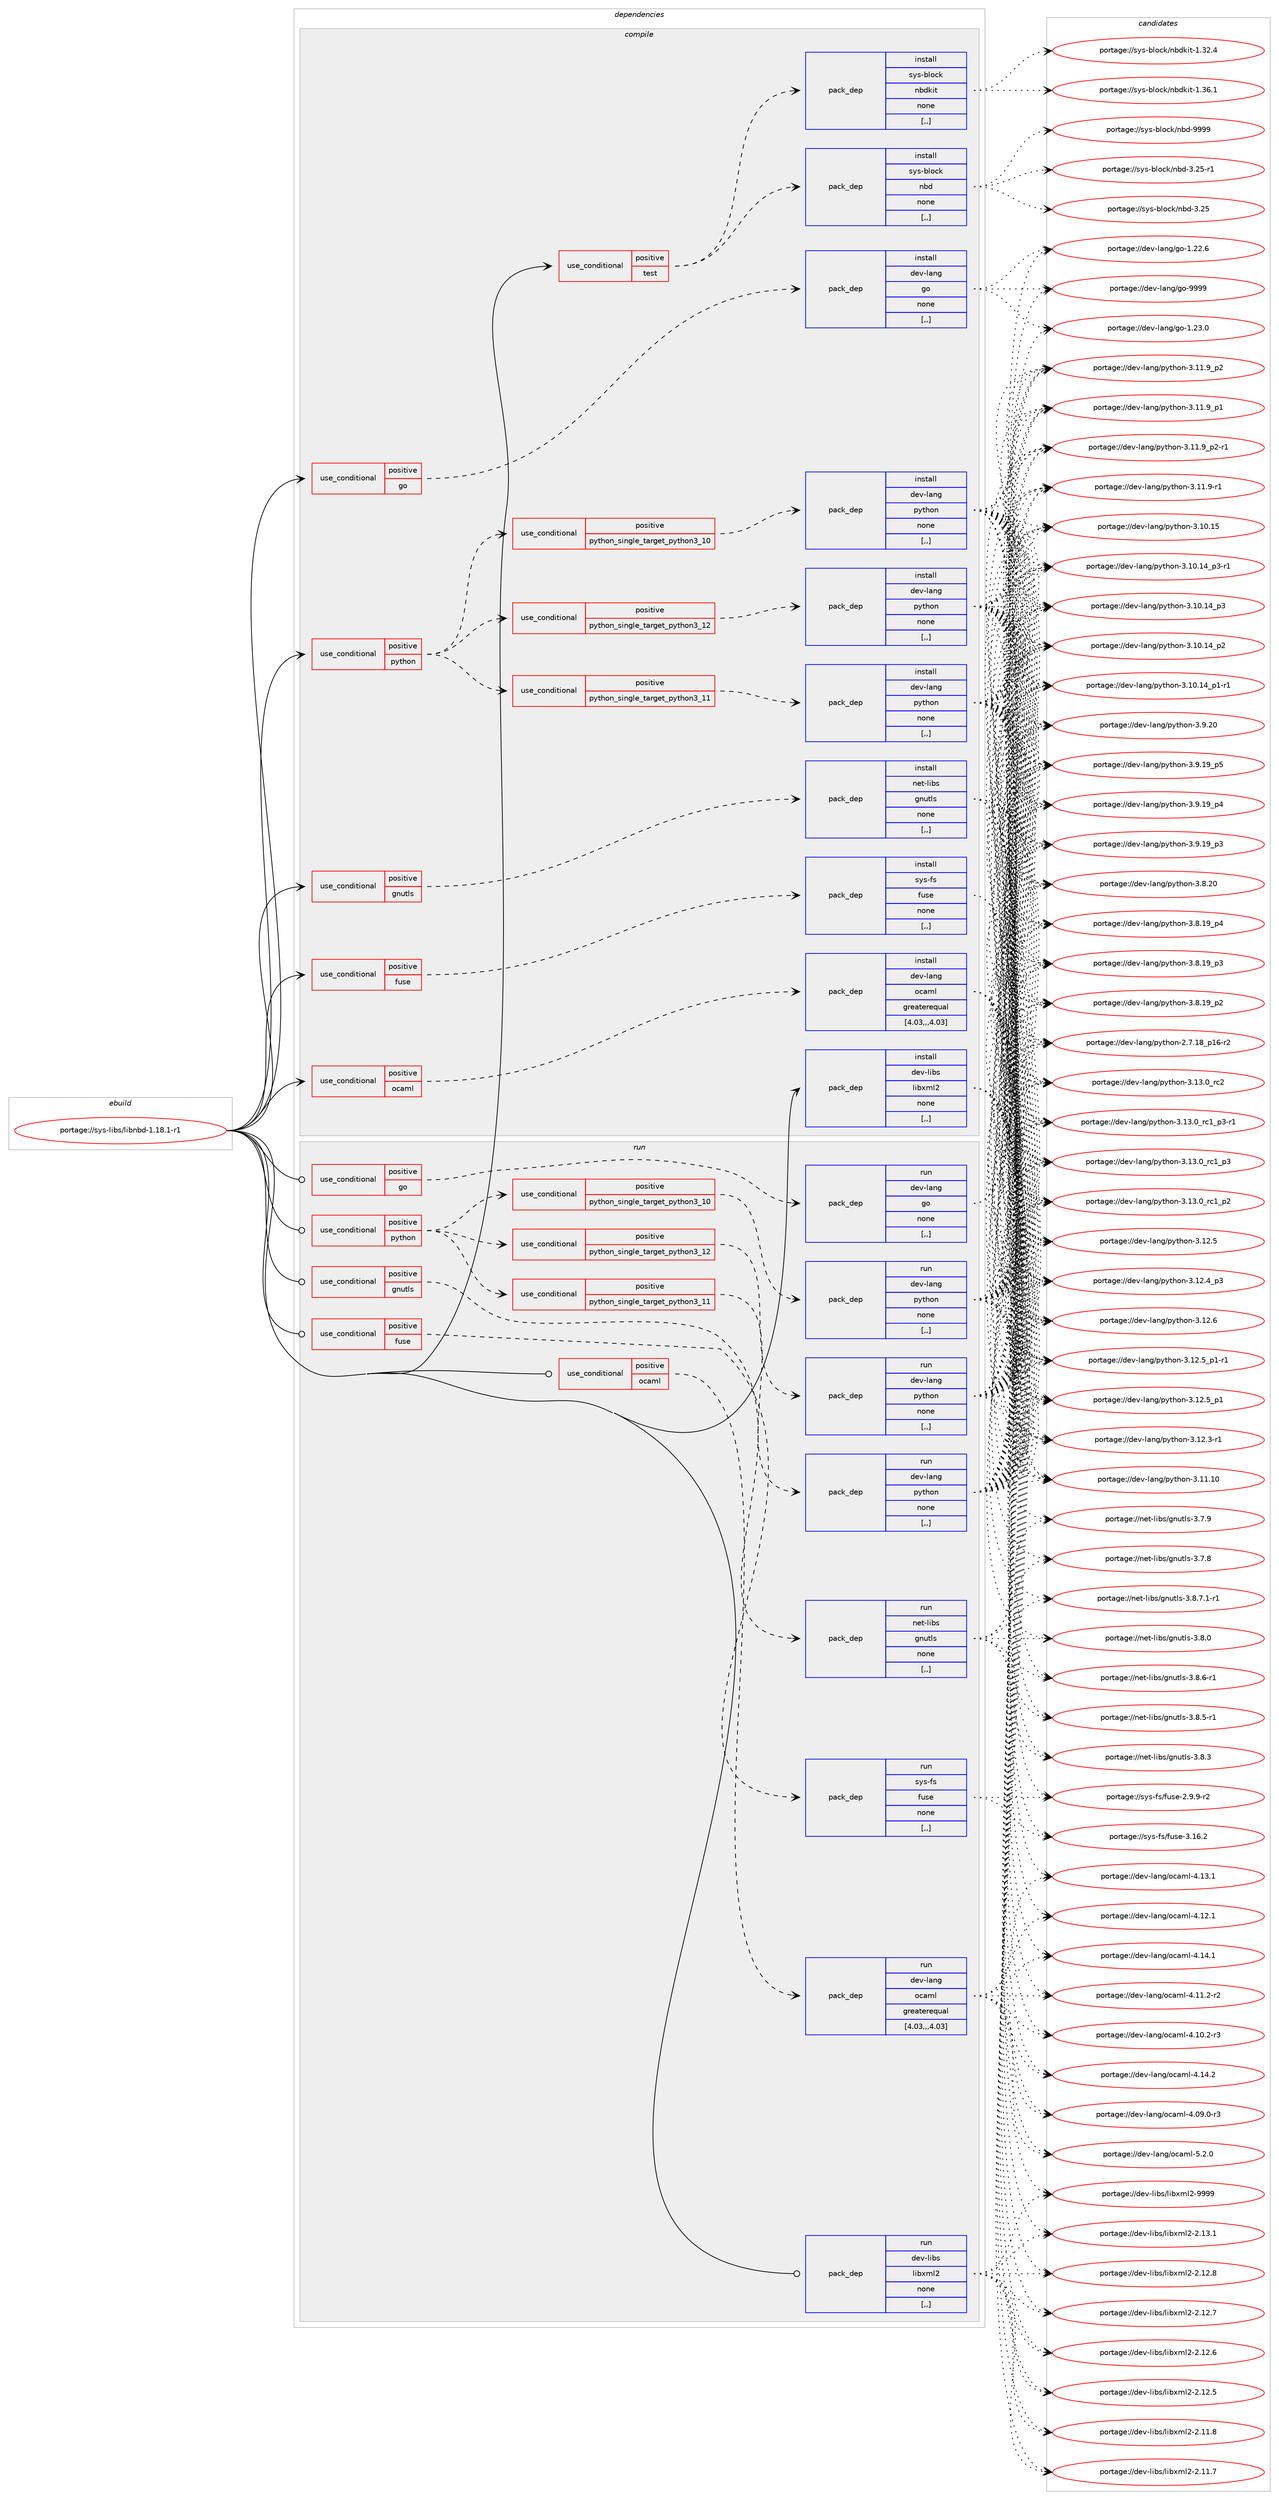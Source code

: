 digraph prolog {

# *************
# Graph options
# *************

newrank=true;
concentrate=true;
compound=true;
graph [rankdir=LR,fontname=Helvetica,fontsize=10,ranksep=1.5];#, ranksep=2.5, nodesep=0.2];
edge  [arrowhead=vee];
node  [fontname=Helvetica,fontsize=10];

# **********
# The ebuild
# **********

subgraph cluster_leftcol {
color=gray;
label=<<i>ebuild</i>>;
id [label="portage://sys-libs/libnbd-1.18.1-r1", color=red, width=4, href="../sys-libs/libnbd-1.18.1-r1.svg"];
}

# ****************
# The dependencies
# ****************

subgraph cluster_midcol {
color=gray;
label=<<i>dependencies</i>>;
subgraph cluster_compile {
fillcolor="#eeeeee";
style=filled;
label=<<i>compile</i>>;
subgraph cond251887 {
dependency952478 [label=<<TABLE BORDER="0" CELLBORDER="1" CELLSPACING="0" CELLPADDING="4"><TR><TD ROWSPAN="3" CELLPADDING="10">use_conditional</TD></TR><TR><TD>positive</TD></TR><TR><TD>fuse</TD></TR></TABLE>>, shape=none, color=red];
subgraph pack693858 {
dependency952479 [label=<<TABLE BORDER="0" CELLBORDER="1" CELLSPACING="0" CELLPADDING="4" WIDTH="220"><TR><TD ROWSPAN="6" CELLPADDING="30">pack_dep</TD></TR><TR><TD WIDTH="110">install</TD></TR><TR><TD>sys-fs</TD></TR><TR><TD>fuse</TD></TR><TR><TD>none</TD></TR><TR><TD>[,,]</TD></TR></TABLE>>, shape=none, color=blue];
}
dependency952478:e -> dependency952479:w [weight=20,style="dashed",arrowhead="vee"];
}
id:e -> dependency952478:w [weight=20,style="solid",arrowhead="vee"];
subgraph cond251888 {
dependency952480 [label=<<TABLE BORDER="0" CELLBORDER="1" CELLSPACING="0" CELLPADDING="4"><TR><TD ROWSPAN="3" CELLPADDING="10">use_conditional</TD></TR><TR><TD>positive</TD></TR><TR><TD>gnutls</TD></TR></TABLE>>, shape=none, color=red];
subgraph pack693859 {
dependency952481 [label=<<TABLE BORDER="0" CELLBORDER="1" CELLSPACING="0" CELLPADDING="4" WIDTH="220"><TR><TD ROWSPAN="6" CELLPADDING="30">pack_dep</TD></TR><TR><TD WIDTH="110">install</TD></TR><TR><TD>net-libs</TD></TR><TR><TD>gnutls</TD></TR><TR><TD>none</TD></TR><TR><TD>[,,]</TD></TR></TABLE>>, shape=none, color=blue];
}
dependency952480:e -> dependency952481:w [weight=20,style="dashed",arrowhead="vee"];
}
id:e -> dependency952480:w [weight=20,style="solid",arrowhead="vee"];
subgraph cond251889 {
dependency952482 [label=<<TABLE BORDER="0" CELLBORDER="1" CELLSPACING="0" CELLPADDING="4"><TR><TD ROWSPAN="3" CELLPADDING="10">use_conditional</TD></TR><TR><TD>positive</TD></TR><TR><TD>go</TD></TR></TABLE>>, shape=none, color=red];
subgraph pack693860 {
dependency952483 [label=<<TABLE BORDER="0" CELLBORDER="1" CELLSPACING="0" CELLPADDING="4" WIDTH="220"><TR><TD ROWSPAN="6" CELLPADDING="30">pack_dep</TD></TR><TR><TD WIDTH="110">install</TD></TR><TR><TD>dev-lang</TD></TR><TR><TD>go</TD></TR><TR><TD>none</TD></TR><TR><TD>[,,]</TD></TR></TABLE>>, shape=none, color=blue];
}
dependency952482:e -> dependency952483:w [weight=20,style="dashed",arrowhead="vee"];
}
id:e -> dependency952482:w [weight=20,style="solid",arrowhead="vee"];
subgraph cond251890 {
dependency952484 [label=<<TABLE BORDER="0" CELLBORDER="1" CELLSPACING="0" CELLPADDING="4"><TR><TD ROWSPAN="3" CELLPADDING="10">use_conditional</TD></TR><TR><TD>positive</TD></TR><TR><TD>ocaml</TD></TR></TABLE>>, shape=none, color=red];
subgraph pack693861 {
dependency952485 [label=<<TABLE BORDER="0" CELLBORDER="1" CELLSPACING="0" CELLPADDING="4" WIDTH="220"><TR><TD ROWSPAN="6" CELLPADDING="30">pack_dep</TD></TR><TR><TD WIDTH="110">install</TD></TR><TR><TD>dev-lang</TD></TR><TR><TD>ocaml</TD></TR><TR><TD>greaterequal</TD></TR><TR><TD>[4.03,,,4.03]</TD></TR></TABLE>>, shape=none, color=blue];
}
dependency952484:e -> dependency952485:w [weight=20,style="dashed",arrowhead="vee"];
}
id:e -> dependency952484:w [weight=20,style="solid",arrowhead="vee"];
subgraph cond251891 {
dependency952486 [label=<<TABLE BORDER="0" CELLBORDER="1" CELLSPACING="0" CELLPADDING="4"><TR><TD ROWSPAN="3" CELLPADDING="10">use_conditional</TD></TR><TR><TD>positive</TD></TR><TR><TD>python</TD></TR></TABLE>>, shape=none, color=red];
subgraph cond251892 {
dependency952487 [label=<<TABLE BORDER="0" CELLBORDER="1" CELLSPACING="0" CELLPADDING="4"><TR><TD ROWSPAN="3" CELLPADDING="10">use_conditional</TD></TR><TR><TD>positive</TD></TR><TR><TD>python_single_target_python3_10</TD></TR></TABLE>>, shape=none, color=red];
subgraph pack693862 {
dependency952488 [label=<<TABLE BORDER="0" CELLBORDER="1" CELLSPACING="0" CELLPADDING="4" WIDTH="220"><TR><TD ROWSPAN="6" CELLPADDING="30">pack_dep</TD></TR><TR><TD WIDTH="110">install</TD></TR><TR><TD>dev-lang</TD></TR><TR><TD>python</TD></TR><TR><TD>none</TD></TR><TR><TD>[,,]</TD></TR></TABLE>>, shape=none, color=blue];
}
dependency952487:e -> dependency952488:w [weight=20,style="dashed",arrowhead="vee"];
}
dependency952486:e -> dependency952487:w [weight=20,style="dashed",arrowhead="vee"];
subgraph cond251893 {
dependency952489 [label=<<TABLE BORDER="0" CELLBORDER="1" CELLSPACING="0" CELLPADDING="4"><TR><TD ROWSPAN="3" CELLPADDING="10">use_conditional</TD></TR><TR><TD>positive</TD></TR><TR><TD>python_single_target_python3_11</TD></TR></TABLE>>, shape=none, color=red];
subgraph pack693863 {
dependency952490 [label=<<TABLE BORDER="0" CELLBORDER="1" CELLSPACING="0" CELLPADDING="4" WIDTH="220"><TR><TD ROWSPAN="6" CELLPADDING="30">pack_dep</TD></TR><TR><TD WIDTH="110">install</TD></TR><TR><TD>dev-lang</TD></TR><TR><TD>python</TD></TR><TR><TD>none</TD></TR><TR><TD>[,,]</TD></TR></TABLE>>, shape=none, color=blue];
}
dependency952489:e -> dependency952490:w [weight=20,style="dashed",arrowhead="vee"];
}
dependency952486:e -> dependency952489:w [weight=20,style="dashed",arrowhead="vee"];
subgraph cond251894 {
dependency952491 [label=<<TABLE BORDER="0" CELLBORDER="1" CELLSPACING="0" CELLPADDING="4"><TR><TD ROWSPAN="3" CELLPADDING="10">use_conditional</TD></TR><TR><TD>positive</TD></TR><TR><TD>python_single_target_python3_12</TD></TR></TABLE>>, shape=none, color=red];
subgraph pack693864 {
dependency952492 [label=<<TABLE BORDER="0" CELLBORDER="1" CELLSPACING="0" CELLPADDING="4" WIDTH="220"><TR><TD ROWSPAN="6" CELLPADDING="30">pack_dep</TD></TR><TR><TD WIDTH="110">install</TD></TR><TR><TD>dev-lang</TD></TR><TR><TD>python</TD></TR><TR><TD>none</TD></TR><TR><TD>[,,]</TD></TR></TABLE>>, shape=none, color=blue];
}
dependency952491:e -> dependency952492:w [weight=20,style="dashed",arrowhead="vee"];
}
dependency952486:e -> dependency952491:w [weight=20,style="dashed",arrowhead="vee"];
}
id:e -> dependency952486:w [weight=20,style="solid",arrowhead="vee"];
subgraph cond251895 {
dependency952493 [label=<<TABLE BORDER="0" CELLBORDER="1" CELLSPACING="0" CELLPADDING="4"><TR><TD ROWSPAN="3" CELLPADDING="10">use_conditional</TD></TR><TR><TD>positive</TD></TR><TR><TD>test</TD></TR></TABLE>>, shape=none, color=red];
subgraph pack693865 {
dependency952494 [label=<<TABLE BORDER="0" CELLBORDER="1" CELLSPACING="0" CELLPADDING="4" WIDTH="220"><TR><TD ROWSPAN="6" CELLPADDING="30">pack_dep</TD></TR><TR><TD WIDTH="110">install</TD></TR><TR><TD>sys-block</TD></TR><TR><TD>nbd</TD></TR><TR><TD>none</TD></TR><TR><TD>[,,]</TD></TR></TABLE>>, shape=none, color=blue];
}
dependency952493:e -> dependency952494:w [weight=20,style="dashed",arrowhead="vee"];
subgraph pack693866 {
dependency952495 [label=<<TABLE BORDER="0" CELLBORDER="1" CELLSPACING="0" CELLPADDING="4" WIDTH="220"><TR><TD ROWSPAN="6" CELLPADDING="30">pack_dep</TD></TR><TR><TD WIDTH="110">install</TD></TR><TR><TD>sys-block</TD></TR><TR><TD>nbdkit</TD></TR><TR><TD>none</TD></TR><TR><TD>[,,]</TD></TR></TABLE>>, shape=none, color=blue];
}
dependency952493:e -> dependency952495:w [weight=20,style="dashed",arrowhead="vee"];
}
id:e -> dependency952493:w [weight=20,style="solid",arrowhead="vee"];
subgraph pack693867 {
dependency952496 [label=<<TABLE BORDER="0" CELLBORDER="1" CELLSPACING="0" CELLPADDING="4" WIDTH="220"><TR><TD ROWSPAN="6" CELLPADDING="30">pack_dep</TD></TR><TR><TD WIDTH="110">install</TD></TR><TR><TD>dev-libs</TD></TR><TR><TD>libxml2</TD></TR><TR><TD>none</TD></TR><TR><TD>[,,]</TD></TR></TABLE>>, shape=none, color=blue];
}
id:e -> dependency952496:w [weight=20,style="solid",arrowhead="vee"];
}
subgraph cluster_compileandrun {
fillcolor="#eeeeee";
style=filled;
label=<<i>compile and run</i>>;
}
subgraph cluster_run {
fillcolor="#eeeeee";
style=filled;
label=<<i>run</i>>;
subgraph cond251896 {
dependency952497 [label=<<TABLE BORDER="0" CELLBORDER="1" CELLSPACING="0" CELLPADDING="4"><TR><TD ROWSPAN="3" CELLPADDING="10">use_conditional</TD></TR><TR><TD>positive</TD></TR><TR><TD>fuse</TD></TR></TABLE>>, shape=none, color=red];
subgraph pack693868 {
dependency952498 [label=<<TABLE BORDER="0" CELLBORDER="1" CELLSPACING="0" CELLPADDING="4" WIDTH="220"><TR><TD ROWSPAN="6" CELLPADDING="30">pack_dep</TD></TR><TR><TD WIDTH="110">run</TD></TR><TR><TD>sys-fs</TD></TR><TR><TD>fuse</TD></TR><TR><TD>none</TD></TR><TR><TD>[,,]</TD></TR></TABLE>>, shape=none, color=blue];
}
dependency952497:e -> dependency952498:w [weight=20,style="dashed",arrowhead="vee"];
}
id:e -> dependency952497:w [weight=20,style="solid",arrowhead="odot"];
subgraph cond251897 {
dependency952499 [label=<<TABLE BORDER="0" CELLBORDER="1" CELLSPACING="0" CELLPADDING="4"><TR><TD ROWSPAN="3" CELLPADDING="10">use_conditional</TD></TR><TR><TD>positive</TD></TR><TR><TD>gnutls</TD></TR></TABLE>>, shape=none, color=red];
subgraph pack693869 {
dependency952500 [label=<<TABLE BORDER="0" CELLBORDER="1" CELLSPACING="0" CELLPADDING="4" WIDTH="220"><TR><TD ROWSPAN="6" CELLPADDING="30">pack_dep</TD></TR><TR><TD WIDTH="110">run</TD></TR><TR><TD>net-libs</TD></TR><TR><TD>gnutls</TD></TR><TR><TD>none</TD></TR><TR><TD>[,,]</TD></TR></TABLE>>, shape=none, color=blue];
}
dependency952499:e -> dependency952500:w [weight=20,style="dashed",arrowhead="vee"];
}
id:e -> dependency952499:w [weight=20,style="solid",arrowhead="odot"];
subgraph cond251898 {
dependency952501 [label=<<TABLE BORDER="0" CELLBORDER="1" CELLSPACING="0" CELLPADDING="4"><TR><TD ROWSPAN="3" CELLPADDING="10">use_conditional</TD></TR><TR><TD>positive</TD></TR><TR><TD>go</TD></TR></TABLE>>, shape=none, color=red];
subgraph pack693870 {
dependency952502 [label=<<TABLE BORDER="0" CELLBORDER="1" CELLSPACING="0" CELLPADDING="4" WIDTH="220"><TR><TD ROWSPAN="6" CELLPADDING="30">pack_dep</TD></TR><TR><TD WIDTH="110">run</TD></TR><TR><TD>dev-lang</TD></TR><TR><TD>go</TD></TR><TR><TD>none</TD></TR><TR><TD>[,,]</TD></TR></TABLE>>, shape=none, color=blue];
}
dependency952501:e -> dependency952502:w [weight=20,style="dashed",arrowhead="vee"];
}
id:e -> dependency952501:w [weight=20,style="solid",arrowhead="odot"];
subgraph cond251899 {
dependency952503 [label=<<TABLE BORDER="0" CELLBORDER="1" CELLSPACING="0" CELLPADDING="4"><TR><TD ROWSPAN="3" CELLPADDING="10">use_conditional</TD></TR><TR><TD>positive</TD></TR><TR><TD>ocaml</TD></TR></TABLE>>, shape=none, color=red];
subgraph pack693871 {
dependency952504 [label=<<TABLE BORDER="0" CELLBORDER="1" CELLSPACING="0" CELLPADDING="4" WIDTH="220"><TR><TD ROWSPAN="6" CELLPADDING="30">pack_dep</TD></TR><TR><TD WIDTH="110">run</TD></TR><TR><TD>dev-lang</TD></TR><TR><TD>ocaml</TD></TR><TR><TD>greaterequal</TD></TR><TR><TD>[4.03,,,4.03]</TD></TR></TABLE>>, shape=none, color=blue];
}
dependency952503:e -> dependency952504:w [weight=20,style="dashed",arrowhead="vee"];
}
id:e -> dependency952503:w [weight=20,style="solid",arrowhead="odot"];
subgraph cond251900 {
dependency952505 [label=<<TABLE BORDER="0" CELLBORDER="1" CELLSPACING="0" CELLPADDING="4"><TR><TD ROWSPAN="3" CELLPADDING="10">use_conditional</TD></TR><TR><TD>positive</TD></TR><TR><TD>python</TD></TR></TABLE>>, shape=none, color=red];
subgraph cond251901 {
dependency952506 [label=<<TABLE BORDER="0" CELLBORDER="1" CELLSPACING="0" CELLPADDING="4"><TR><TD ROWSPAN="3" CELLPADDING="10">use_conditional</TD></TR><TR><TD>positive</TD></TR><TR><TD>python_single_target_python3_10</TD></TR></TABLE>>, shape=none, color=red];
subgraph pack693872 {
dependency952507 [label=<<TABLE BORDER="0" CELLBORDER="1" CELLSPACING="0" CELLPADDING="4" WIDTH="220"><TR><TD ROWSPAN="6" CELLPADDING="30">pack_dep</TD></TR><TR><TD WIDTH="110">run</TD></TR><TR><TD>dev-lang</TD></TR><TR><TD>python</TD></TR><TR><TD>none</TD></TR><TR><TD>[,,]</TD></TR></TABLE>>, shape=none, color=blue];
}
dependency952506:e -> dependency952507:w [weight=20,style="dashed",arrowhead="vee"];
}
dependency952505:e -> dependency952506:w [weight=20,style="dashed",arrowhead="vee"];
subgraph cond251902 {
dependency952508 [label=<<TABLE BORDER="0" CELLBORDER="1" CELLSPACING="0" CELLPADDING="4"><TR><TD ROWSPAN="3" CELLPADDING="10">use_conditional</TD></TR><TR><TD>positive</TD></TR><TR><TD>python_single_target_python3_11</TD></TR></TABLE>>, shape=none, color=red];
subgraph pack693873 {
dependency952509 [label=<<TABLE BORDER="0" CELLBORDER="1" CELLSPACING="0" CELLPADDING="4" WIDTH="220"><TR><TD ROWSPAN="6" CELLPADDING="30">pack_dep</TD></TR><TR><TD WIDTH="110">run</TD></TR><TR><TD>dev-lang</TD></TR><TR><TD>python</TD></TR><TR><TD>none</TD></TR><TR><TD>[,,]</TD></TR></TABLE>>, shape=none, color=blue];
}
dependency952508:e -> dependency952509:w [weight=20,style="dashed",arrowhead="vee"];
}
dependency952505:e -> dependency952508:w [weight=20,style="dashed",arrowhead="vee"];
subgraph cond251903 {
dependency952510 [label=<<TABLE BORDER="0" CELLBORDER="1" CELLSPACING="0" CELLPADDING="4"><TR><TD ROWSPAN="3" CELLPADDING="10">use_conditional</TD></TR><TR><TD>positive</TD></TR><TR><TD>python_single_target_python3_12</TD></TR></TABLE>>, shape=none, color=red];
subgraph pack693874 {
dependency952511 [label=<<TABLE BORDER="0" CELLBORDER="1" CELLSPACING="0" CELLPADDING="4" WIDTH="220"><TR><TD ROWSPAN="6" CELLPADDING="30">pack_dep</TD></TR><TR><TD WIDTH="110">run</TD></TR><TR><TD>dev-lang</TD></TR><TR><TD>python</TD></TR><TR><TD>none</TD></TR><TR><TD>[,,]</TD></TR></TABLE>>, shape=none, color=blue];
}
dependency952510:e -> dependency952511:w [weight=20,style="dashed",arrowhead="vee"];
}
dependency952505:e -> dependency952510:w [weight=20,style="dashed",arrowhead="vee"];
}
id:e -> dependency952505:w [weight=20,style="solid",arrowhead="odot"];
subgraph pack693875 {
dependency952512 [label=<<TABLE BORDER="0" CELLBORDER="1" CELLSPACING="0" CELLPADDING="4" WIDTH="220"><TR><TD ROWSPAN="6" CELLPADDING="30">pack_dep</TD></TR><TR><TD WIDTH="110">run</TD></TR><TR><TD>dev-libs</TD></TR><TR><TD>libxml2</TD></TR><TR><TD>none</TD></TR><TR><TD>[,,]</TD></TR></TABLE>>, shape=none, color=blue];
}
id:e -> dependency952512:w [weight=20,style="solid",arrowhead="odot"];
}
}

# **************
# The candidates
# **************

subgraph cluster_choices {
rank=same;
color=gray;
label=<<i>candidates</i>>;

subgraph choice693858 {
color=black;
nodesep=1;
choice115121115451021154710211711510145514649544650 [label="portage://sys-fs/fuse-3.16.2", color=red, width=4,href="../sys-fs/fuse-3.16.2.svg"];
choice11512111545102115471021171151014550465746574511450 [label="portage://sys-fs/fuse-2.9.9-r2", color=red, width=4,href="../sys-fs/fuse-2.9.9-r2.svg"];
dependency952479:e -> choice115121115451021154710211711510145514649544650:w [style=dotted,weight="100"];
dependency952479:e -> choice11512111545102115471021171151014550465746574511450:w [style=dotted,weight="100"];
}
subgraph choice693859 {
color=black;
nodesep=1;
choice11010111645108105981154710311011711610811545514656465546494511449 [label="portage://net-libs/gnutls-3.8.7.1-r1", color=red, width=4,href="../net-libs/gnutls-3.8.7.1-r1.svg"];
choice1101011164510810598115471031101171161081154551465646544511449 [label="portage://net-libs/gnutls-3.8.6-r1", color=red, width=4,href="../net-libs/gnutls-3.8.6-r1.svg"];
choice1101011164510810598115471031101171161081154551465646534511449 [label="portage://net-libs/gnutls-3.8.5-r1", color=red, width=4,href="../net-libs/gnutls-3.8.5-r1.svg"];
choice110101116451081059811547103110117116108115455146564651 [label="portage://net-libs/gnutls-3.8.3", color=red, width=4,href="../net-libs/gnutls-3.8.3.svg"];
choice110101116451081059811547103110117116108115455146564648 [label="portage://net-libs/gnutls-3.8.0", color=red, width=4,href="../net-libs/gnutls-3.8.0.svg"];
choice110101116451081059811547103110117116108115455146554657 [label="portage://net-libs/gnutls-3.7.9", color=red, width=4,href="../net-libs/gnutls-3.7.9.svg"];
choice110101116451081059811547103110117116108115455146554656 [label="portage://net-libs/gnutls-3.7.8", color=red, width=4,href="../net-libs/gnutls-3.7.8.svg"];
dependency952481:e -> choice11010111645108105981154710311011711610811545514656465546494511449:w [style=dotted,weight="100"];
dependency952481:e -> choice1101011164510810598115471031101171161081154551465646544511449:w [style=dotted,weight="100"];
dependency952481:e -> choice1101011164510810598115471031101171161081154551465646534511449:w [style=dotted,weight="100"];
dependency952481:e -> choice110101116451081059811547103110117116108115455146564651:w [style=dotted,weight="100"];
dependency952481:e -> choice110101116451081059811547103110117116108115455146564648:w [style=dotted,weight="100"];
dependency952481:e -> choice110101116451081059811547103110117116108115455146554657:w [style=dotted,weight="100"];
dependency952481:e -> choice110101116451081059811547103110117116108115455146554656:w [style=dotted,weight="100"];
}
subgraph choice693860 {
color=black;
nodesep=1;
choice1001011184510897110103471031114557575757 [label="portage://dev-lang/go-9999", color=red, width=4,href="../dev-lang/go-9999.svg"];
choice10010111845108971101034710311145494650514648 [label="portage://dev-lang/go-1.23.0", color=red, width=4,href="../dev-lang/go-1.23.0.svg"];
choice10010111845108971101034710311145494650504654 [label="portage://dev-lang/go-1.22.6", color=red, width=4,href="../dev-lang/go-1.22.6.svg"];
dependency952483:e -> choice1001011184510897110103471031114557575757:w [style=dotted,weight="100"];
dependency952483:e -> choice10010111845108971101034710311145494650514648:w [style=dotted,weight="100"];
dependency952483:e -> choice10010111845108971101034710311145494650504654:w [style=dotted,weight="100"];
}
subgraph choice693861 {
color=black;
nodesep=1;
choice1001011184510897110103471119997109108455346504648 [label="portage://dev-lang/ocaml-5.2.0", color=red, width=4,href="../dev-lang/ocaml-5.2.0.svg"];
choice100101118451089711010347111999710910845524649524650 [label="portage://dev-lang/ocaml-4.14.2", color=red, width=4,href="../dev-lang/ocaml-4.14.2.svg"];
choice100101118451089711010347111999710910845524649524649 [label="portage://dev-lang/ocaml-4.14.1", color=red, width=4,href="../dev-lang/ocaml-4.14.1.svg"];
choice100101118451089711010347111999710910845524649514649 [label="portage://dev-lang/ocaml-4.13.1", color=red, width=4,href="../dev-lang/ocaml-4.13.1.svg"];
choice100101118451089711010347111999710910845524649504649 [label="portage://dev-lang/ocaml-4.12.1", color=red, width=4,href="../dev-lang/ocaml-4.12.1.svg"];
choice1001011184510897110103471119997109108455246494946504511450 [label="portage://dev-lang/ocaml-4.11.2-r2", color=red, width=4,href="../dev-lang/ocaml-4.11.2-r2.svg"];
choice1001011184510897110103471119997109108455246494846504511451 [label="portage://dev-lang/ocaml-4.10.2-r3", color=red, width=4,href="../dev-lang/ocaml-4.10.2-r3.svg"];
choice1001011184510897110103471119997109108455246485746484511451 [label="portage://dev-lang/ocaml-4.09.0-r3", color=red, width=4,href="../dev-lang/ocaml-4.09.0-r3.svg"];
dependency952485:e -> choice1001011184510897110103471119997109108455346504648:w [style=dotted,weight="100"];
dependency952485:e -> choice100101118451089711010347111999710910845524649524650:w [style=dotted,weight="100"];
dependency952485:e -> choice100101118451089711010347111999710910845524649524649:w [style=dotted,weight="100"];
dependency952485:e -> choice100101118451089711010347111999710910845524649514649:w [style=dotted,weight="100"];
dependency952485:e -> choice100101118451089711010347111999710910845524649504649:w [style=dotted,weight="100"];
dependency952485:e -> choice1001011184510897110103471119997109108455246494946504511450:w [style=dotted,weight="100"];
dependency952485:e -> choice1001011184510897110103471119997109108455246494846504511451:w [style=dotted,weight="100"];
dependency952485:e -> choice1001011184510897110103471119997109108455246485746484511451:w [style=dotted,weight="100"];
}
subgraph choice693862 {
color=black;
nodesep=1;
choice10010111845108971101034711212111610411111045514649514648951149950 [label="portage://dev-lang/python-3.13.0_rc2", color=red, width=4,href="../dev-lang/python-3.13.0_rc2.svg"];
choice1001011184510897110103471121211161041111104551464951464895114994995112514511449 [label="portage://dev-lang/python-3.13.0_rc1_p3-r1", color=red, width=4,href="../dev-lang/python-3.13.0_rc1_p3-r1.svg"];
choice100101118451089711010347112121116104111110455146495146489511499499511251 [label="portage://dev-lang/python-3.13.0_rc1_p3", color=red, width=4,href="../dev-lang/python-3.13.0_rc1_p3.svg"];
choice100101118451089711010347112121116104111110455146495146489511499499511250 [label="portage://dev-lang/python-3.13.0_rc1_p2", color=red, width=4,href="../dev-lang/python-3.13.0_rc1_p2.svg"];
choice10010111845108971101034711212111610411111045514649504654 [label="portage://dev-lang/python-3.12.6", color=red, width=4,href="../dev-lang/python-3.12.6.svg"];
choice1001011184510897110103471121211161041111104551464950465395112494511449 [label="portage://dev-lang/python-3.12.5_p1-r1", color=red, width=4,href="../dev-lang/python-3.12.5_p1-r1.svg"];
choice100101118451089711010347112121116104111110455146495046539511249 [label="portage://dev-lang/python-3.12.5_p1", color=red, width=4,href="../dev-lang/python-3.12.5_p1.svg"];
choice10010111845108971101034711212111610411111045514649504653 [label="portage://dev-lang/python-3.12.5", color=red, width=4,href="../dev-lang/python-3.12.5.svg"];
choice100101118451089711010347112121116104111110455146495046529511251 [label="portage://dev-lang/python-3.12.4_p3", color=red, width=4,href="../dev-lang/python-3.12.4_p3.svg"];
choice100101118451089711010347112121116104111110455146495046514511449 [label="portage://dev-lang/python-3.12.3-r1", color=red, width=4,href="../dev-lang/python-3.12.3-r1.svg"];
choice1001011184510897110103471121211161041111104551464949464948 [label="portage://dev-lang/python-3.11.10", color=red, width=4,href="../dev-lang/python-3.11.10.svg"];
choice1001011184510897110103471121211161041111104551464949465795112504511449 [label="portage://dev-lang/python-3.11.9_p2-r1", color=red, width=4,href="../dev-lang/python-3.11.9_p2-r1.svg"];
choice100101118451089711010347112121116104111110455146494946579511250 [label="portage://dev-lang/python-3.11.9_p2", color=red, width=4,href="../dev-lang/python-3.11.9_p2.svg"];
choice100101118451089711010347112121116104111110455146494946579511249 [label="portage://dev-lang/python-3.11.9_p1", color=red, width=4,href="../dev-lang/python-3.11.9_p1.svg"];
choice100101118451089711010347112121116104111110455146494946574511449 [label="portage://dev-lang/python-3.11.9-r1", color=red, width=4,href="../dev-lang/python-3.11.9-r1.svg"];
choice1001011184510897110103471121211161041111104551464948464953 [label="portage://dev-lang/python-3.10.15", color=red, width=4,href="../dev-lang/python-3.10.15.svg"];
choice100101118451089711010347112121116104111110455146494846495295112514511449 [label="portage://dev-lang/python-3.10.14_p3-r1", color=red, width=4,href="../dev-lang/python-3.10.14_p3-r1.svg"];
choice10010111845108971101034711212111610411111045514649484649529511251 [label="portage://dev-lang/python-3.10.14_p3", color=red, width=4,href="../dev-lang/python-3.10.14_p3.svg"];
choice10010111845108971101034711212111610411111045514649484649529511250 [label="portage://dev-lang/python-3.10.14_p2", color=red, width=4,href="../dev-lang/python-3.10.14_p2.svg"];
choice100101118451089711010347112121116104111110455146494846495295112494511449 [label="portage://dev-lang/python-3.10.14_p1-r1", color=red, width=4,href="../dev-lang/python-3.10.14_p1-r1.svg"];
choice10010111845108971101034711212111610411111045514657465048 [label="portage://dev-lang/python-3.9.20", color=red, width=4,href="../dev-lang/python-3.9.20.svg"];
choice100101118451089711010347112121116104111110455146574649579511253 [label="portage://dev-lang/python-3.9.19_p5", color=red, width=4,href="../dev-lang/python-3.9.19_p5.svg"];
choice100101118451089711010347112121116104111110455146574649579511252 [label="portage://dev-lang/python-3.9.19_p4", color=red, width=4,href="../dev-lang/python-3.9.19_p4.svg"];
choice100101118451089711010347112121116104111110455146574649579511251 [label="portage://dev-lang/python-3.9.19_p3", color=red, width=4,href="../dev-lang/python-3.9.19_p3.svg"];
choice10010111845108971101034711212111610411111045514656465048 [label="portage://dev-lang/python-3.8.20", color=red, width=4,href="../dev-lang/python-3.8.20.svg"];
choice100101118451089711010347112121116104111110455146564649579511252 [label="portage://dev-lang/python-3.8.19_p4", color=red, width=4,href="../dev-lang/python-3.8.19_p4.svg"];
choice100101118451089711010347112121116104111110455146564649579511251 [label="portage://dev-lang/python-3.8.19_p3", color=red, width=4,href="../dev-lang/python-3.8.19_p3.svg"];
choice100101118451089711010347112121116104111110455146564649579511250 [label="portage://dev-lang/python-3.8.19_p2", color=red, width=4,href="../dev-lang/python-3.8.19_p2.svg"];
choice100101118451089711010347112121116104111110455046554649569511249544511450 [label="portage://dev-lang/python-2.7.18_p16-r2", color=red, width=4,href="../dev-lang/python-2.7.18_p16-r2.svg"];
dependency952488:e -> choice10010111845108971101034711212111610411111045514649514648951149950:w [style=dotted,weight="100"];
dependency952488:e -> choice1001011184510897110103471121211161041111104551464951464895114994995112514511449:w [style=dotted,weight="100"];
dependency952488:e -> choice100101118451089711010347112121116104111110455146495146489511499499511251:w [style=dotted,weight="100"];
dependency952488:e -> choice100101118451089711010347112121116104111110455146495146489511499499511250:w [style=dotted,weight="100"];
dependency952488:e -> choice10010111845108971101034711212111610411111045514649504654:w [style=dotted,weight="100"];
dependency952488:e -> choice1001011184510897110103471121211161041111104551464950465395112494511449:w [style=dotted,weight="100"];
dependency952488:e -> choice100101118451089711010347112121116104111110455146495046539511249:w [style=dotted,weight="100"];
dependency952488:e -> choice10010111845108971101034711212111610411111045514649504653:w [style=dotted,weight="100"];
dependency952488:e -> choice100101118451089711010347112121116104111110455146495046529511251:w [style=dotted,weight="100"];
dependency952488:e -> choice100101118451089711010347112121116104111110455146495046514511449:w [style=dotted,weight="100"];
dependency952488:e -> choice1001011184510897110103471121211161041111104551464949464948:w [style=dotted,weight="100"];
dependency952488:e -> choice1001011184510897110103471121211161041111104551464949465795112504511449:w [style=dotted,weight="100"];
dependency952488:e -> choice100101118451089711010347112121116104111110455146494946579511250:w [style=dotted,weight="100"];
dependency952488:e -> choice100101118451089711010347112121116104111110455146494946579511249:w [style=dotted,weight="100"];
dependency952488:e -> choice100101118451089711010347112121116104111110455146494946574511449:w [style=dotted,weight="100"];
dependency952488:e -> choice1001011184510897110103471121211161041111104551464948464953:w [style=dotted,weight="100"];
dependency952488:e -> choice100101118451089711010347112121116104111110455146494846495295112514511449:w [style=dotted,weight="100"];
dependency952488:e -> choice10010111845108971101034711212111610411111045514649484649529511251:w [style=dotted,weight="100"];
dependency952488:e -> choice10010111845108971101034711212111610411111045514649484649529511250:w [style=dotted,weight="100"];
dependency952488:e -> choice100101118451089711010347112121116104111110455146494846495295112494511449:w [style=dotted,weight="100"];
dependency952488:e -> choice10010111845108971101034711212111610411111045514657465048:w [style=dotted,weight="100"];
dependency952488:e -> choice100101118451089711010347112121116104111110455146574649579511253:w [style=dotted,weight="100"];
dependency952488:e -> choice100101118451089711010347112121116104111110455146574649579511252:w [style=dotted,weight="100"];
dependency952488:e -> choice100101118451089711010347112121116104111110455146574649579511251:w [style=dotted,weight="100"];
dependency952488:e -> choice10010111845108971101034711212111610411111045514656465048:w [style=dotted,weight="100"];
dependency952488:e -> choice100101118451089711010347112121116104111110455146564649579511252:w [style=dotted,weight="100"];
dependency952488:e -> choice100101118451089711010347112121116104111110455146564649579511251:w [style=dotted,weight="100"];
dependency952488:e -> choice100101118451089711010347112121116104111110455146564649579511250:w [style=dotted,weight="100"];
dependency952488:e -> choice100101118451089711010347112121116104111110455046554649569511249544511450:w [style=dotted,weight="100"];
}
subgraph choice693863 {
color=black;
nodesep=1;
choice10010111845108971101034711212111610411111045514649514648951149950 [label="portage://dev-lang/python-3.13.0_rc2", color=red, width=4,href="../dev-lang/python-3.13.0_rc2.svg"];
choice1001011184510897110103471121211161041111104551464951464895114994995112514511449 [label="portage://dev-lang/python-3.13.0_rc1_p3-r1", color=red, width=4,href="../dev-lang/python-3.13.0_rc1_p3-r1.svg"];
choice100101118451089711010347112121116104111110455146495146489511499499511251 [label="portage://dev-lang/python-3.13.0_rc1_p3", color=red, width=4,href="../dev-lang/python-3.13.0_rc1_p3.svg"];
choice100101118451089711010347112121116104111110455146495146489511499499511250 [label="portage://dev-lang/python-3.13.0_rc1_p2", color=red, width=4,href="../dev-lang/python-3.13.0_rc1_p2.svg"];
choice10010111845108971101034711212111610411111045514649504654 [label="portage://dev-lang/python-3.12.6", color=red, width=4,href="../dev-lang/python-3.12.6.svg"];
choice1001011184510897110103471121211161041111104551464950465395112494511449 [label="portage://dev-lang/python-3.12.5_p1-r1", color=red, width=4,href="../dev-lang/python-3.12.5_p1-r1.svg"];
choice100101118451089711010347112121116104111110455146495046539511249 [label="portage://dev-lang/python-3.12.5_p1", color=red, width=4,href="../dev-lang/python-3.12.5_p1.svg"];
choice10010111845108971101034711212111610411111045514649504653 [label="portage://dev-lang/python-3.12.5", color=red, width=4,href="../dev-lang/python-3.12.5.svg"];
choice100101118451089711010347112121116104111110455146495046529511251 [label="portage://dev-lang/python-3.12.4_p3", color=red, width=4,href="../dev-lang/python-3.12.4_p3.svg"];
choice100101118451089711010347112121116104111110455146495046514511449 [label="portage://dev-lang/python-3.12.3-r1", color=red, width=4,href="../dev-lang/python-3.12.3-r1.svg"];
choice1001011184510897110103471121211161041111104551464949464948 [label="portage://dev-lang/python-3.11.10", color=red, width=4,href="../dev-lang/python-3.11.10.svg"];
choice1001011184510897110103471121211161041111104551464949465795112504511449 [label="portage://dev-lang/python-3.11.9_p2-r1", color=red, width=4,href="../dev-lang/python-3.11.9_p2-r1.svg"];
choice100101118451089711010347112121116104111110455146494946579511250 [label="portage://dev-lang/python-3.11.9_p2", color=red, width=4,href="../dev-lang/python-3.11.9_p2.svg"];
choice100101118451089711010347112121116104111110455146494946579511249 [label="portage://dev-lang/python-3.11.9_p1", color=red, width=4,href="../dev-lang/python-3.11.9_p1.svg"];
choice100101118451089711010347112121116104111110455146494946574511449 [label="portage://dev-lang/python-3.11.9-r1", color=red, width=4,href="../dev-lang/python-3.11.9-r1.svg"];
choice1001011184510897110103471121211161041111104551464948464953 [label="portage://dev-lang/python-3.10.15", color=red, width=4,href="../dev-lang/python-3.10.15.svg"];
choice100101118451089711010347112121116104111110455146494846495295112514511449 [label="portage://dev-lang/python-3.10.14_p3-r1", color=red, width=4,href="../dev-lang/python-3.10.14_p3-r1.svg"];
choice10010111845108971101034711212111610411111045514649484649529511251 [label="portage://dev-lang/python-3.10.14_p3", color=red, width=4,href="../dev-lang/python-3.10.14_p3.svg"];
choice10010111845108971101034711212111610411111045514649484649529511250 [label="portage://dev-lang/python-3.10.14_p2", color=red, width=4,href="../dev-lang/python-3.10.14_p2.svg"];
choice100101118451089711010347112121116104111110455146494846495295112494511449 [label="portage://dev-lang/python-3.10.14_p1-r1", color=red, width=4,href="../dev-lang/python-3.10.14_p1-r1.svg"];
choice10010111845108971101034711212111610411111045514657465048 [label="portage://dev-lang/python-3.9.20", color=red, width=4,href="../dev-lang/python-3.9.20.svg"];
choice100101118451089711010347112121116104111110455146574649579511253 [label="portage://dev-lang/python-3.9.19_p5", color=red, width=4,href="../dev-lang/python-3.9.19_p5.svg"];
choice100101118451089711010347112121116104111110455146574649579511252 [label="portage://dev-lang/python-3.9.19_p4", color=red, width=4,href="../dev-lang/python-3.9.19_p4.svg"];
choice100101118451089711010347112121116104111110455146574649579511251 [label="portage://dev-lang/python-3.9.19_p3", color=red, width=4,href="../dev-lang/python-3.9.19_p3.svg"];
choice10010111845108971101034711212111610411111045514656465048 [label="portage://dev-lang/python-3.8.20", color=red, width=4,href="../dev-lang/python-3.8.20.svg"];
choice100101118451089711010347112121116104111110455146564649579511252 [label="portage://dev-lang/python-3.8.19_p4", color=red, width=4,href="../dev-lang/python-3.8.19_p4.svg"];
choice100101118451089711010347112121116104111110455146564649579511251 [label="portage://dev-lang/python-3.8.19_p3", color=red, width=4,href="../dev-lang/python-3.8.19_p3.svg"];
choice100101118451089711010347112121116104111110455146564649579511250 [label="portage://dev-lang/python-3.8.19_p2", color=red, width=4,href="../dev-lang/python-3.8.19_p2.svg"];
choice100101118451089711010347112121116104111110455046554649569511249544511450 [label="portage://dev-lang/python-2.7.18_p16-r2", color=red, width=4,href="../dev-lang/python-2.7.18_p16-r2.svg"];
dependency952490:e -> choice10010111845108971101034711212111610411111045514649514648951149950:w [style=dotted,weight="100"];
dependency952490:e -> choice1001011184510897110103471121211161041111104551464951464895114994995112514511449:w [style=dotted,weight="100"];
dependency952490:e -> choice100101118451089711010347112121116104111110455146495146489511499499511251:w [style=dotted,weight="100"];
dependency952490:e -> choice100101118451089711010347112121116104111110455146495146489511499499511250:w [style=dotted,weight="100"];
dependency952490:e -> choice10010111845108971101034711212111610411111045514649504654:w [style=dotted,weight="100"];
dependency952490:e -> choice1001011184510897110103471121211161041111104551464950465395112494511449:w [style=dotted,weight="100"];
dependency952490:e -> choice100101118451089711010347112121116104111110455146495046539511249:w [style=dotted,weight="100"];
dependency952490:e -> choice10010111845108971101034711212111610411111045514649504653:w [style=dotted,weight="100"];
dependency952490:e -> choice100101118451089711010347112121116104111110455146495046529511251:w [style=dotted,weight="100"];
dependency952490:e -> choice100101118451089711010347112121116104111110455146495046514511449:w [style=dotted,weight="100"];
dependency952490:e -> choice1001011184510897110103471121211161041111104551464949464948:w [style=dotted,weight="100"];
dependency952490:e -> choice1001011184510897110103471121211161041111104551464949465795112504511449:w [style=dotted,weight="100"];
dependency952490:e -> choice100101118451089711010347112121116104111110455146494946579511250:w [style=dotted,weight="100"];
dependency952490:e -> choice100101118451089711010347112121116104111110455146494946579511249:w [style=dotted,weight="100"];
dependency952490:e -> choice100101118451089711010347112121116104111110455146494946574511449:w [style=dotted,weight="100"];
dependency952490:e -> choice1001011184510897110103471121211161041111104551464948464953:w [style=dotted,weight="100"];
dependency952490:e -> choice100101118451089711010347112121116104111110455146494846495295112514511449:w [style=dotted,weight="100"];
dependency952490:e -> choice10010111845108971101034711212111610411111045514649484649529511251:w [style=dotted,weight="100"];
dependency952490:e -> choice10010111845108971101034711212111610411111045514649484649529511250:w [style=dotted,weight="100"];
dependency952490:e -> choice100101118451089711010347112121116104111110455146494846495295112494511449:w [style=dotted,weight="100"];
dependency952490:e -> choice10010111845108971101034711212111610411111045514657465048:w [style=dotted,weight="100"];
dependency952490:e -> choice100101118451089711010347112121116104111110455146574649579511253:w [style=dotted,weight="100"];
dependency952490:e -> choice100101118451089711010347112121116104111110455146574649579511252:w [style=dotted,weight="100"];
dependency952490:e -> choice100101118451089711010347112121116104111110455146574649579511251:w [style=dotted,weight="100"];
dependency952490:e -> choice10010111845108971101034711212111610411111045514656465048:w [style=dotted,weight="100"];
dependency952490:e -> choice100101118451089711010347112121116104111110455146564649579511252:w [style=dotted,weight="100"];
dependency952490:e -> choice100101118451089711010347112121116104111110455146564649579511251:w [style=dotted,weight="100"];
dependency952490:e -> choice100101118451089711010347112121116104111110455146564649579511250:w [style=dotted,weight="100"];
dependency952490:e -> choice100101118451089711010347112121116104111110455046554649569511249544511450:w [style=dotted,weight="100"];
}
subgraph choice693864 {
color=black;
nodesep=1;
choice10010111845108971101034711212111610411111045514649514648951149950 [label="portage://dev-lang/python-3.13.0_rc2", color=red, width=4,href="../dev-lang/python-3.13.0_rc2.svg"];
choice1001011184510897110103471121211161041111104551464951464895114994995112514511449 [label="portage://dev-lang/python-3.13.0_rc1_p3-r1", color=red, width=4,href="../dev-lang/python-3.13.0_rc1_p3-r1.svg"];
choice100101118451089711010347112121116104111110455146495146489511499499511251 [label="portage://dev-lang/python-3.13.0_rc1_p3", color=red, width=4,href="../dev-lang/python-3.13.0_rc1_p3.svg"];
choice100101118451089711010347112121116104111110455146495146489511499499511250 [label="portage://dev-lang/python-3.13.0_rc1_p2", color=red, width=4,href="../dev-lang/python-3.13.0_rc1_p2.svg"];
choice10010111845108971101034711212111610411111045514649504654 [label="portage://dev-lang/python-3.12.6", color=red, width=4,href="../dev-lang/python-3.12.6.svg"];
choice1001011184510897110103471121211161041111104551464950465395112494511449 [label="portage://dev-lang/python-3.12.5_p1-r1", color=red, width=4,href="../dev-lang/python-3.12.5_p1-r1.svg"];
choice100101118451089711010347112121116104111110455146495046539511249 [label="portage://dev-lang/python-3.12.5_p1", color=red, width=4,href="../dev-lang/python-3.12.5_p1.svg"];
choice10010111845108971101034711212111610411111045514649504653 [label="portage://dev-lang/python-3.12.5", color=red, width=4,href="../dev-lang/python-3.12.5.svg"];
choice100101118451089711010347112121116104111110455146495046529511251 [label="portage://dev-lang/python-3.12.4_p3", color=red, width=4,href="../dev-lang/python-3.12.4_p3.svg"];
choice100101118451089711010347112121116104111110455146495046514511449 [label="portage://dev-lang/python-3.12.3-r1", color=red, width=4,href="../dev-lang/python-3.12.3-r1.svg"];
choice1001011184510897110103471121211161041111104551464949464948 [label="portage://dev-lang/python-3.11.10", color=red, width=4,href="../dev-lang/python-3.11.10.svg"];
choice1001011184510897110103471121211161041111104551464949465795112504511449 [label="portage://dev-lang/python-3.11.9_p2-r1", color=red, width=4,href="../dev-lang/python-3.11.9_p2-r1.svg"];
choice100101118451089711010347112121116104111110455146494946579511250 [label="portage://dev-lang/python-3.11.9_p2", color=red, width=4,href="../dev-lang/python-3.11.9_p2.svg"];
choice100101118451089711010347112121116104111110455146494946579511249 [label="portage://dev-lang/python-3.11.9_p1", color=red, width=4,href="../dev-lang/python-3.11.9_p1.svg"];
choice100101118451089711010347112121116104111110455146494946574511449 [label="portage://dev-lang/python-3.11.9-r1", color=red, width=4,href="../dev-lang/python-3.11.9-r1.svg"];
choice1001011184510897110103471121211161041111104551464948464953 [label="portage://dev-lang/python-3.10.15", color=red, width=4,href="../dev-lang/python-3.10.15.svg"];
choice100101118451089711010347112121116104111110455146494846495295112514511449 [label="portage://dev-lang/python-3.10.14_p3-r1", color=red, width=4,href="../dev-lang/python-3.10.14_p3-r1.svg"];
choice10010111845108971101034711212111610411111045514649484649529511251 [label="portage://dev-lang/python-3.10.14_p3", color=red, width=4,href="../dev-lang/python-3.10.14_p3.svg"];
choice10010111845108971101034711212111610411111045514649484649529511250 [label="portage://dev-lang/python-3.10.14_p2", color=red, width=4,href="../dev-lang/python-3.10.14_p2.svg"];
choice100101118451089711010347112121116104111110455146494846495295112494511449 [label="portage://dev-lang/python-3.10.14_p1-r1", color=red, width=4,href="../dev-lang/python-3.10.14_p1-r1.svg"];
choice10010111845108971101034711212111610411111045514657465048 [label="portage://dev-lang/python-3.9.20", color=red, width=4,href="../dev-lang/python-3.9.20.svg"];
choice100101118451089711010347112121116104111110455146574649579511253 [label="portage://dev-lang/python-3.9.19_p5", color=red, width=4,href="../dev-lang/python-3.9.19_p5.svg"];
choice100101118451089711010347112121116104111110455146574649579511252 [label="portage://dev-lang/python-3.9.19_p4", color=red, width=4,href="../dev-lang/python-3.9.19_p4.svg"];
choice100101118451089711010347112121116104111110455146574649579511251 [label="portage://dev-lang/python-3.9.19_p3", color=red, width=4,href="../dev-lang/python-3.9.19_p3.svg"];
choice10010111845108971101034711212111610411111045514656465048 [label="portage://dev-lang/python-3.8.20", color=red, width=4,href="../dev-lang/python-3.8.20.svg"];
choice100101118451089711010347112121116104111110455146564649579511252 [label="portage://dev-lang/python-3.8.19_p4", color=red, width=4,href="../dev-lang/python-3.8.19_p4.svg"];
choice100101118451089711010347112121116104111110455146564649579511251 [label="portage://dev-lang/python-3.8.19_p3", color=red, width=4,href="../dev-lang/python-3.8.19_p3.svg"];
choice100101118451089711010347112121116104111110455146564649579511250 [label="portage://dev-lang/python-3.8.19_p2", color=red, width=4,href="../dev-lang/python-3.8.19_p2.svg"];
choice100101118451089711010347112121116104111110455046554649569511249544511450 [label="portage://dev-lang/python-2.7.18_p16-r2", color=red, width=4,href="../dev-lang/python-2.7.18_p16-r2.svg"];
dependency952492:e -> choice10010111845108971101034711212111610411111045514649514648951149950:w [style=dotted,weight="100"];
dependency952492:e -> choice1001011184510897110103471121211161041111104551464951464895114994995112514511449:w [style=dotted,weight="100"];
dependency952492:e -> choice100101118451089711010347112121116104111110455146495146489511499499511251:w [style=dotted,weight="100"];
dependency952492:e -> choice100101118451089711010347112121116104111110455146495146489511499499511250:w [style=dotted,weight="100"];
dependency952492:e -> choice10010111845108971101034711212111610411111045514649504654:w [style=dotted,weight="100"];
dependency952492:e -> choice1001011184510897110103471121211161041111104551464950465395112494511449:w [style=dotted,weight="100"];
dependency952492:e -> choice100101118451089711010347112121116104111110455146495046539511249:w [style=dotted,weight="100"];
dependency952492:e -> choice10010111845108971101034711212111610411111045514649504653:w [style=dotted,weight="100"];
dependency952492:e -> choice100101118451089711010347112121116104111110455146495046529511251:w [style=dotted,weight="100"];
dependency952492:e -> choice100101118451089711010347112121116104111110455146495046514511449:w [style=dotted,weight="100"];
dependency952492:e -> choice1001011184510897110103471121211161041111104551464949464948:w [style=dotted,weight="100"];
dependency952492:e -> choice1001011184510897110103471121211161041111104551464949465795112504511449:w [style=dotted,weight="100"];
dependency952492:e -> choice100101118451089711010347112121116104111110455146494946579511250:w [style=dotted,weight="100"];
dependency952492:e -> choice100101118451089711010347112121116104111110455146494946579511249:w [style=dotted,weight="100"];
dependency952492:e -> choice100101118451089711010347112121116104111110455146494946574511449:w [style=dotted,weight="100"];
dependency952492:e -> choice1001011184510897110103471121211161041111104551464948464953:w [style=dotted,weight="100"];
dependency952492:e -> choice100101118451089711010347112121116104111110455146494846495295112514511449:w [style=dotted,weight="100"];
dependency952492:e -> choice10010111845108971101034711212111610411111045514649484649529511251:w [style=dotted,weight="100"];
dependency952492:e -> choice10010111845108971101034711212111610411111045514649484649529511250:w [style=dotted,weight="100"];
dependency952492:e -> choice100101118451089711010347112121116104111110455146494846495295112494511449:w [style=dotted,weight="100"];
dependency952492:e -> choice10010111845108971101034711212111610411111045514657465048:w [style=dotted,weight="100"];
dependency952492:e -> choice100101118451089711010347112121116104111110455146574649579511253:w [style=dotted,weight="100"];
dependency952492:e -> choice100101118451089711010347112121116104111110455146574649579511252:w [style=dotted,weight="100"];
dependency952492:e -> choice100101118451089711010347112121116104111110455146574649579511251:w [style=dotted,weight="100"];
dependency952492:e -> choice10010111845108971101034711212111610411111045514656465048:w [style=dotted,weight="100"];
dependency952492:e -> choice100101118451089711010347112121116104111110455146564649579511252:w [style=dotted,weight="100"];
dependency952492:e -> choice100101118451089711010347112121116104111110455146564649579511251:w [style=dotted,weight="100"];
dependency952492:e -> choice100101118451089711010347112121116104111110455146564649579511250:w [style=dotted,weight="100"];
dependency952492:e -> choice100101118451089711010347112121116104111110455046554649569511249544511450:w [style=dotted,weight="100"];
}
subgraph choice693865 {
color=black;
nodesep=1;
choice11512111545981081119910747110981004557575757 [label="portage://sys-block/nbd-9999", color=red, width=4,href="../sys-block/nbd-9999.svg"];
choice115121115459810811199107471109810045514650534511449 [label="portage://sys-block/nbd-3.25-r1", color=red, width=4,href="../sys-block/nbd-3.25-r1.svg"];
choice11512111545981081119910747110981004551465053 [label="portage://sys-block/nbd-3.25", color=red, width=4,href="../sys-block/nbd-3.25.svg"];
dependency952494:e -> choice11512111545981081119910747110981004557575757:w [style=dotted,weight="100"];
dependency952494:e -> choice115121115459810811199107471109810045514650534511449:w [style=dotted,weight="100"];
dependency952494:e -> choice11512111545981081119910747110981004551465053:w [style=dotted,weight="100"];
}
subgraph choice693866 {
color=black;
nodesep=1;
choice115121115459810811199107471109810010710511645494651544649 [label="portage://sys-block/nbdkit-1.36.1", color=red, width=4,href="../sys-block/nbdkit-1.36.1.svg"];
choice115121115459810811199107471109810010710511645494651504652 [label="portage://sys-block/nbdkit-1.32.4", color=red, width=4,href="../sys-block/nbdkit-1.32.4.svg"];
dependency952495:e -> choice115121115459810811199107471109810010710511645494651544649:w [style=dotted,weight="100"];
dependency952495:e -> choice115121115459810811199107471109810010710511645494651504652:w [style=dotted,weight="100"];
}
subgraph choice693867 {
color=black;
nodesep=1;
choice10010111845108105981154710810598120109108504557575757 [label="portage://dev-libs/libxml2-9999", color=red, width=4,href="../dev-libs/libxml2-9999.svg"];
choice100101118451081059811547108105981201091085045504649514649 [label="portage://dev-libs/libxml2-2.13.1", color=red, width=4,href="../dev-libs/libxml2-2.13.1.svg"];
choice100101118451081059811547108105981201091085045504649504656 [label="portage://dev-libs/libxml2-2.12.8", color=red, width=4,href="../dev-libs/libxml2-2.12.8.svg"];
choice100101118451081059811547108105981201091085045504649504655 [label="portage://dev-libs/libxml2-2.12.7", color=red, width=4,href="../dev-libs/libxml2-2.12.7.svg"];
choice100101118451081059811547108105981201091085045504649504654 [label="portage://dev-libs/libxml2-2.12.6", color=red, width=4,href="../dev-libs/libxml2-2.12.6.svg"];
choice100101118451081059811547108105981201091085045504649504653 [label="portage://dev-libs/libxml2-2.12.5", color=red, width=4,href="../dev-libs/libxml2-2.12.5.svg"];
choice100101118451081059811547108105981201091085045504649494656 [label="portage://dev-libs/libxml2-2.11.8", color=red, width=4,href="../dev-libs/libxml2-2.11.8.svg"];
choice100101118451081059811547108105981201091085045504649494655 [label="portage://dev-libs/libxml2-2.11.7", color=red, width=4,href="../dev-libs/libxml2-2.11.7.svg"];
dependency952496:e -> choice10010111845108105981154710810598120109108504557575757:w [style=dotted,weight="100"];
dependency952496:e -> choice100101118451081059811547108105981201091085045504649514649:w [style=dotted,weight="100"];
dependency952496:e -> choice100101118451081059811547108105981201091085045504649504656:w [style=dotted,weight="100"];
dependency952496:e -> choice100101118451081059811547108105981201091085045504649504655:w [style=dotted,weight="100"];
dependency952496:e -> choice100101118451081059811547108105981201091085045504649504654:w [style=dotted,weight="100"];
dependency952496:e -> choice100101118451081059811547108105981201091085045504649504653:w [style=dotted,weight="100"];
dependency952496:e -> choice100101118451081059811547108105981201091085045504649494656:w [style=dotted,weight="100"];
dependency952496:e -> choice100101118451081059811547108105981201091085045504649494655:w [style=dotted,weight="100"];
}
subgraph choice693868 {
color=black;
nodesep=1;
choice115121115451021154710211711510145514649544650 [label="portage://sys-fs/fuse-3.16.2", color=red, width=4,href="../sys-fs/fuse-3.16.2.svg"];
choice11512111545102115471021171151014550465746574511450 [label="portage://sys-fs/fuse-2.9.9-r2", color=red, width=4,href="../sys-fs/fuse-2.9.9-r2.svg"];
dependency952498:e -> choice115121115451021154710211711510145514649544650:w [style=dotted,weight="100"];
dependency952498:e -> choice11512111545102115471021171151014550465746574511450:w [style=dotted,weight="100"];
}
subgraph choice693869 {
color=black;
nodesep=1;
choice11010111645108105981154710311011711610811545514656465546494511449 [label="portage://net-libs/gnutls-3.8.7.1-r1", color=red, width=4,href="../net-libs/gnutls-3.8.7.1-r1.svg"];
choice1101011164510810598115471031101171161081154551465646544511449 [label="portage://net-libs/gnutls-3.8.6-r1", color=red, width=4,href="../net-libs/gnutls-3.8.6-r1.svg"];
choice1101011164510810598115471031101171161081154551465646534511449 [label="portage://net-libs/gnutls-3.8.5-r1", color=red, width=4,href="../net-libs/gnutls-3.8.5-r1.svg"];
choice110101116451081059811547103110117116108115455146564651 [label="portage://net-libs/gnutls-3.8.3", color=red, width=4,href="../net-libs/gnutls-3.8.3.svg"];
choice110101116451081059811547103110117116108115455146564648 [label="portage://net-libs/gnutls-3.8.0", color=red, width=4,href="../net-libs/gnutls-3.8.0.svg"];
choice110101116451081059811547103110117116108115455146554657 [label="portage://net-libs/gnutls-3.7.9", color=red, width=4,href="../net-libs/gnutls-3.7.9.svg"];
choice110101116451081059811547103110117116108115455146554656 [label="portage://net-libs/gnutls-3.7.8", color=red, width=4,href="../net-libs/gnutls-3.7.8.svg"];
dependency952500:e -> choice11010111645108105981154710311011711610811545514656465546494511449:w [style=dotted,weight="100"];
dependency952500:e -> choice1101011164510810598115471031101171161081154551465646544511449:w [style=dotted,weight="100"];
dependency952500:e -> choice1101011164510810598115471031101171161081154551465646534511449:w [style=dotted,weight="100"];
dependency952500:e -> choice110101116451081059811547103110117116108115455146564651:w [style=dotted,weight="100"];
dependency952500:e -> choice110101116451081059811547103110117116108115455146564648:w [style=dotted,weight="100"];
dependency952500:e -> choice110101116451081059811547103110117116108115455146554657:w [style=dotted,weight="100"];
dependency952500:e -> choice110101116451081059811547103110117116108115455146554656:w [style=dotted,weight="100"];
}
subgraph choice693870 {
color=black;
nodesep=1;
choice1001011184510897110103471031114557575757 [label="portage://dev-lang/go-9999", color=red, width=4,href="../dev-lang/go-9999.svg"];
choice10010111845108971101034710311145494650514648 [label="portage://dev-lang/go-1.23.0", color=red, width=4,href="../dev-lang/go-1.23.0.svg"];
choice10010111845108971101034710311145494650504654 [label="portage://dev-lang/go-1.22.6", color=red, width=4,href="../dev-lang/go-1.22.6.svg"];
dependency952502:e -> choice1001011184510897110103471031114557575757:w [style=dotted,weight="100"];
dependency952502:e -> choice10010111845108971101034710311145494650514648:w [style=dotted,weight="100"];
dependency952502:e -> choice10010111845108971101034710311145494650504654:w [style=dotted,weight="100"];
}
subgraph choice693871 {
color=black;
nodesep=1;
choice1001011184510897110103471119997109108455346504648 [label="portage://dev-lang/ocaml-5.2.0", color=red, width=4,href="../dev-lang/ocaml-5.2.0.svg"];
choice100101118451089711010347111999710910845524649524650 [label="portage://dev-lang/ocaml-4.14.2", color=red, width=4,href="../dev-lang/ocaml-4.14.2.svg"];
choice100101118451089711010347111999710910845524649524649 [label="portage://dev-lang/ocaml-4.14.1", color=red, width=4,href="../dev-lang/ocaml-4.14.1.svg"];
choice100101118451089711010347111999710910845524649514649 [label="portage://dev-lang/ocaml-4.13.1", color=red, width=4,href="../dev-lang/ocaml-4.13.1.svg"];
choice100101118451089711010347111999710910845524649504649 [label="portage://dev-lang/ocaml-4.12.1", color=red, width=4,href="../dev-lang/ocaml-4.12.1.svg"];
choice1001011184510897110103471119997109108455246494946504511450 [label="portage://dev-lang/ocaml-4.11.2-r2", color=red, width=4,href="../dev-lang/ocaml-4.11.2-r2.svg"];
choice1001011184510897110103471119997109108455246494846504511451 [label="portage://dev-lang/ocaml-4.10.2-r3", color=red, width=4,href="../dev-lang/ocaml-4.10.2-r3.svg"];
choice1001011184510897110103471119997109108455246485746484511451 [label="portage://dev-lang/ocaml-4.09.0-r3", color=red, width=4,href="../dev-lang/ocaml-4.09.0-r3.svg"];
dependency952504:e -> choice1001011184510897110103471119997109108455346504648:w [style=dotted,weight="100"];
dependency952504:e -> choice100101118451089711010347111999710910845524649524650:w [style=dotted,weight="100"];
dependency952504:e -> choice100101118451089711010347111999710910845524649524649:w [style=dotted,weight="100"];
dependency952504:e -> choice100101118451089711010347111999710910845524649514649:w [style=dotted,weight="100"];
dependency952504:e -> choice100101118451089711010347111999710910845524649504649:w [style=dotted,weight="100"];
dependency952504:e -> choice1001011184510897110103471119997109108455246494946504511450:w [style=dotted,weight="100"];
dependency952504:e -> choice1001011184510897110103471119997109108455246494846504511451:w [style=dotted,weight="100"];
dependency952504:e -> choice1001011184510897110103471119997109108455246485746484511451:w [style=dotted,weight="100"];
}
subgraph choice693872 {
color=black;
nodesep=1;
choice10010111845108971101034711212111610411111045514649514648951149950 [label="portage://dev-lang/python-3.13.0_rc2", color=red, width=4,href="../dev-lang/python-3.13.0_rc2.svg"];
choice1001011184510897110103471121211161041111104551464951464895114994995112514511449 [label="portage://dev-lang/python-3.13.0_rc1_p3-r1", color=red, width=4,href="../dev-lang/python-3.13.0_rc1_p3-r1.svg"];
choice100101118451089711010347112121116104111110455146495146489511499499511251 [label="portage://dev-lang/python-3.13.0_rc1_p3", color=red, width=4,href="../dev-lang/python-3.13.0_rc1_p3.svg"];
choice100101118451089711010347112121116104111110455146495146489511499499511250 [label="portage://dev-lang/python-3.13.0_rc1_p2", color=red, width=4,href="../dev-lang/python-3.13.0_rc1_p2.svg"];
choice10010111845108971101034711212111610411111045514649504654 [label="portage://dev-lang/python-3.12.6", color=red, width=4,href="../dev-lang/python-3.12.6.svg"];
choice1001011184510897110103471121211161041111104551464950465395112494511449 [label="portage://dev-lang/python-3.12.5_p1-r1", color=red, width=4,href="../dev-lang/python-3.12.5_p1-r1.svg"];
choice100101118451089711010347112121116104111110455146495046539511249 [label="portage://dev-lang/python-3.12.5_p1", color=red, width=4,href="../dev-lang/python-3.12.5_p1.svg"];
choice10010111845108971101034711212111610411111045514649504653 [label="portage://dev-lang/python-3.12.5", color=red, width=4,href="../dev-lang/python-3.12.5.svg"];
choice100101118451089711010347112121116104111110455146495046529511251 [label="portage://dev-lang/python-3.12.4_p3", color=red, width=4,href="../dev-lang/python-3.12.4_p3.svg"];
choice100101118451089711010347112121116104111110455146495046514511449 [label="portage://dev-lang/python-3.12.3-r1", color=red, width=4,href="../dev-lang/python-3.12.3-r1.svg"];
choice1001011184510897110103471121211161041111104551464949464948 [label="portage://dev-lang/python-3.11.10", color=red, width=4,href="../dev-lang/python-3.11.10.svg"];
choice1001011184510897110103471121211161041111104551464949465795112504511449 [label="portage://dev-lang/python-3.11.9_p2-r1", color=red, width=4,href="../dev-lang/python-3.11.9_p2-r1.svg"];
choice100101118451089711010347112121116104111110455146494946579511250 [label="portage://dev-lang/python-3.11.9_p2", color=red, width=4,href="../dev-lang/python-3.11.9_p2.svg"];
choice100101118451089711010347112121116104111110455146494946579511249 [label="portage://dev-lang/python-3.11.9_p1", color=red, width=4,href="../dev-lang/python-3.11.9_p1.svg"];
choice100101118451089711010347112121116104111110455146494946574511449 [label="portage://dev-lang/python-3.11.9-r1", color=red, width=4,href="../dev-lang/python-3.11.9-r1.svg"];
choice1001011184510897110103471121211161041111104551464948464953 [label="portage://dev-lang/python-3.10.15", color=red, width=4,href="../dev-lang/python-3.10.15.svg"];
choice100101118451089711010347112121116104111110455146494846495295112514511449 [label="portage://dev-lang/python-3.10.14_p3-r1", color=red, width=4,href="../dev-lang/python-3.10.14_p3-r1.svg"];
choice10010111845108971101034711212111610411111045514649484649529511251 [label="portage://dev-lang/python-3.10.14_p3", color=red, width=4,href="../dev-lang/python-3.10.14_p3.svg"];
choice10010111845108971101034711212111610411111045514649484649529511250 [label="portage://dev-lang/python-3.10.14_p2", color=red, width=4,href="../dev-lang/python-3.10.14_p2.svg"];
choice100101118451089711010347112121116104111110455146494846495295112494511449 [label="portage://dev-lang/python-3.10.14_p1-r1", color=red, width=4,href="../dev-lang/python-3.10.14_p1-r1.svg"];
choice10010111845108971101034711212111610411111045514657465048 [label="portage://dev-lang/python-3.9.20", color=red, width=4,href="../dev-lang/python-3.9.20.svg"];
choice100101118451089711010347112121116104111110455146574649579511253 [label="portage://dev-lang/python-3.9.19_p5", color=red, width=4,href="../dev-lang/python-3.9.19_p5.svg"];
choice100101118451089711010347112121116104111110455146574649579511252 [label="portage://dev-lang/python-3.9.19_p4", color=red, width=4,href="../dev-lang/python-3.9.19_p4.svg"];
choice100101118451089711010347112121116104111110455146574649579511251 [label="portage://dev-lang/python-3.9.19_p3", color=red, width=4,href="../dev-lang/python-3.9.19_p3.svg"];
choice10010111845108971101034711212111610411111045514656465048 [label="portage://dev-lang/python-3.8.20", color=red, width=4,href="../dev-lang/python-3.8.20.svg"];
choice100101118451089711010347112121116104111110455146564649579511252 [label="portage://dev-lang/python-3.8.19_p4", color=red, width=4,href="../dev-lang/python-3.8.19_p4.svg"];
choice100101118451089711010347112121116104111110455146564649579511251 [label="portage://dev-lang/python-3.8.19_p3", color=red, width=4,href="../dev-lang/python-3.8.19_p3.svg"];
choice100101118451089711010347112121116104111110455146564649579511250 [label="portage://dev-lang/python-3.8.19_p2", color=red, width=4,href="../dev-lang/python-3.8.19_p2.svg"];
choice100101118451089711010347112121116104111110455046554649569511249544511450 [label="portage://dev-lang/python-2.7.18_p16-r2", color=red, width=4,href="../dev-lang/python-2.7.18_p16-r2.svg"];
dependency952507:e -> choice10010111845108971101034711212111610411111045514649514648951149950:w [style=dotted,weight="100"];
dependency952507:e -> choice1001011184510897110103471121211161041111104551464951464895114994995112514511449:w [style=dotted,weight="100"];
dependency952507:e -> choice100101118451089711010347112121116104111110455146495146489511499499511251:w [style=dotted,weight="100"];
dependency952507:e -> choice100101118451089711010347112121116104111110455146495146489511499499511250:w [style=dotted,weight="100"];
dependency952507:e -> choice10010111845108971101034711212111610411111045514649504654:w [style=dotted,weight="100"];
dependency952507:e -> choice1001011184510897110103471121211161041111104551464950465395112494511449:w [style=dotted,weight="100"];
dependency952507:e -> choice100101118451089711010347112121116104111110455146495046539511249:w [style=dotted,weight="100"];
dependency952507:e -> choice10010111845108971101034711212111610411111045514649504653:w [style=dotted,weight="100"];
dependency952507:e -> choice100101118451089711010347112121116104111110455146495046529511251:w [style=dotted,weight="100"];
dependency952507:e -> choice100101118451089711010347112121116104111110455146495046514511449:w [style=dotted,weight="100"];
dependency952507:e -> choice1001011184510897110103471121211161041111104551464949464948:w [style=dotted,weight="100"];
dependency952507:e -> choice1001011184510897110103471121211161041111104551464949465795112504511449:w [style=dotted,weight="100"];
dependency952507:e -> choice100101118451089711010347112121116104111110455146494946579511250:w [style=dotted,weight="100"];
dependency952507:e -> choice100101118451089711010347112121116104111110455146494946579511249:w [style=dotted,weight="100"];
dependency952507:e -> choice100101118451089711010347112121116104111110455146494946574511449:w [style=dotted,weight="100"];
dependency952507:e -> choice1001011184510897110103471121211161041111104551464948464953:w [style=dotted,weight="100"];
dependency952507:e -> choice100101118451089711010347112121116104111110455146494846495295112514511449:w [style=dotted,weight="100"];
dependency952507:e -> choice10010111845108971101034711212111610411111045514649484649529511251:w [style=dotted,weight="100"];
dependency952507:e -> choice10010111845108971101034711212111610411111045514649484649529511250:w [style=dotted,weight="100"];
dependency952507:e -> choice100101118451089711010347112121116104111110455146494846495295112494511449:w [style=dotted,weight="100"];
dependency952507:e -> choice10010111845108971101034711212111610411111045514657465048:w [style=dotted,weight="100"];
dependency952507:e -> choice100101118451089711010347112121116104111110455146574649579511253:w [style=dotted,weight="100"];
dependency952507:e -> choice100101118451089711010347112121116104111110455146574649579511252:w [style=dotted,weight="100"];
dependency952507:e -> choice100101118451089711010347112121116104111110455146574649579511251:w [style=dotted,weight="100"];
dependency952507:e -> choice10010111845108971101034711212111610411111045514656465048:w [style=dotted,weight="100"];
dependency952507:e -> choice100101118451089711010347112121116104111110455146564649579511252:w [style=dotted,weight="100"];
dependency952507:e -> choice100101118451089711010347112121116104111110455146564649579511251:w [style=dotted,weight="100"];
dependency952507:e -> choice100101118451089711010347112121116104111110455146564649579511250:w [style=dotted,weight="100"];
dependency952507:e -> choice100101118451089711010347112121116104111110455046554649569511249544511450:w [style=dotted,weight="100"];
}
subgraph choice693873 {
color=black;
nodesep=1;
choice10010111845108971101034711212111610411111045514649514648951149950 [label="portage://dev-lang/python-3.13.0_rc2", color=red, width=4,href="../dev-lang/python-3.13.0_rc2.svg"];
choice1001011184510897110103471121211161041111104551464951464895114994995112514511449 [label="portage://dev-lang/python-3.13.0_rc1_p3-r1", color=red, width=4,href="../dev-lang/python-3.13.0_rc1_p3-r1.svg"];
choice100101118451089711010347112121116104111110455146495146489511499499511251 [label="portage://dev-lang/python-3.13.0_rc1_p3", color=red, width=4,href="../dev-lang/python-3.13.0_rc1_p3.svg"];
choice100101118451089711010347112121116104111110455146495146489511499499511250 [label="portage://dev-lang/python-3.13.0_rc1_p2", color=red, width=4,href="../dev-lang/python-3.13.0_rc1_p2.svg"];
choice10010111845108971101034711212111610411111045514649504654 [label="portage://dev-lang/python-3.12.6", color=red, width=4,href="../dev-lang/python-3.12.6.svg"];
choice1001011184510897110103471121211161041111104551464950465395112494511449 [label="portage://dev-lang/python-3.12.5_p1-r1", color=red, width=4,href="../dev-lang/python-3.12.5_p1-r1.svg"];
choice100101118451089711010347112121116104111110455146495046539511249 [label="portage://dev-lang/python-3.12.5_p1", color=red, width=4,href="../dev-lang/python-3.12.5_p1.svg"];
choice10010111845108971101034711212111610411111045514649504653 [label="portage://dev-lang/python-3.12.5", color=red, width=4,href="../dev-lang/python-3.12.5.svg"];
choice100101118451089711010347112121116104111110455146495046529511251 [label="portage://dev-lang/python-3.12.4_p3", color=red, width=4,href="../dev-lang/python-3.12.4_p3.svg"];
choice100101118451089711010347112121116104111110455146495046514511449 [label="portage://dev-lang/python-3.12.3-r1", color=red, width=4,href="../dev-lang/python-3.12.3-r1.svg"];
choice1001011184510897110103471121211161041111104551464949464948 [label="portage://dev-lang/python-3.11.10", color=red, width=4,href="../dev-lang/python-3.11.10.svg"];
choice1001011184510897110103471121211161041111104551464949465795112504511449 [label="portage://dev-lang/python-3.11.9_p2-r1", color=red, width=4,href="../dev-lang/python-3.11.9_p2-r1.svg"];
choice100101118451089711010347112121116104111110455146494946579511250 [label="portage://dev-lang/python-3.11.9_p2", color=red, width=4,href="../dev-lang/python-3.11.9_p2.svg"];
choice100101118451089711010347112121116104111110455146494946579511249 [label="portage://dev-lang/python-3.11.9_p1", color=red, width=4,href="../dev-lang/python-3.11.9_p1.svg"];
choice100101118451089711010347112121116104111110455146494946574511449 [label="portage://dev-lang/python-3.11.9-r1", color=red, width=4,href="../dev-lang/python-3.11.9-r1.svg"];
choice1001011184510897110103471121211161041111104551464948464953 [label="portage://dev-lang/python-3.10.15", color=red, width=4,href="../dev-lang/python-3.10.15.svg"];
choice100101118451089711010347112121116104111110455146494846495295112514511449 [label="portage://dev-lang/python-3.10.14_p3-r1", color=red, width=4,href="../dev-lang/python-3.10.14_p3-r1.svg"];
choice10010111845108971101034711212111610411111045514649484649529511251 [label="portage://dev-lang/python-3.10.14_p3", color=red, width=4,href="../dev-lang/python-3.10.14_p3.svg"];
choice10010111845108971101034711212111610411111045514649484649529511250 [label="portage://dev-lang/python-3.10.14_p2", color=red, width=4,href="../dev-lang/python-3.10.14_p2.svg"];
choice100101118451089711010347112121116104111110455146494846495295112494511449 [label="portage://dev-lang/python-3.10.14_p1-r1", color=red, width=4,href="../dev-lang/python-3.10.14_p1-r1.svg"];
choice10010111845108971101034711212111610411111045514657465048 [label="portage://dev-lang/python-3.9.20", color=red, width=4,href="../dev-lang/python-3.9.20.svg"];
choice100101118451089711010347112121116104111110455146574649579511253 [label="portage://dev-lang/python-3.9.19_p5", color=red, width=4,href="../dev-lang/python-3.9.19_p5.svg"];
choice100101118451089711010347112121116104111110455146574649579511252 [label="portage://dev-lang/python-3.9.19_p4", color=red, width=4,href="../dev-lang/python-3.9.19_p4.svg"];
choice100101118451089711010347112121116104111110455146574649579511251 [label="portage://dev-lang/python-3.9.19_p3", color=red, width=4,href="../dev-lang/python-3.9.19_p3.svg"];
choice10010111845108971101034711212111610411111045514656465048 [label="portage://dev-lang/python-3.8.20", color=red, width=4,href="../dev-lang/python-3.8.20.svg"];
choice100101118451089711010347112121116104111110455146564649579511252 [label="portage://dev-lang/python-3.8.19_p4", color=red, width=4,href="../dev-lang/python-3.8.19_p4.svg"];
choice100101118451089711010347112121116104111110455146564649579511251 [label="portage://dev-lang/python-3.8.19_p3", color=red, width=4,href="../dev-lang/python-3.8.19_p3.svg"];
choice100101118451089711010347112121116104111110455146564649579511250 [label="portage://dev-lang/python-3.8.19_p2", color=red, width=4,href="../dev-lang/python-3.8.19_p2.svg"];
choice100101118451089711010347112121116104111110455046554649569511249544511450 [label="portage://dev-lang/python-2.7.18_p16-r2", color=red, width=4,href="../dev-lang/python-2.7.18_p16-r2.svg"];
dependency952509:e -> choice10010111845108971101034711212111610411111045514649514648951149950:w [style=dotted,weight="100"];
dependency952509:e -> choice1001011184510897110103471121211161041111104551464951464895114994995112514511449:w [style=dotted,weight="100"];
dependency952509:e -> choice100101118451089711010347112121116104111110455146495146489511499499511251:w [style=dotted,weight="100"];
dependency952509:e -> choice100101118451089711010347112121116104111110455146495146489511499499511250:w [style=dotted,weight="100"];
dependency952509:e -> choice10010111845108971101034711212111610411111045514649504654:w [style=dotted,weight="100"];
dependency952509:e -> choice1001011184510897110103471121211161041111104551464950465395112494511449:w [style=dotted,weight="100"];
dependency952509:e -> choice100101118451089711010347112121116104111110455146495046539511249:w [style=dotted,weight="100"];
dependency952509:e -> choice10010111845108971101034711212111610411111045514649504653:w [style=dotted,weight="100"];
dependency952509:e -> choice100101118451089711010347112121116104111110455146495046529511251:w [style=dotted,weight="100"];
dependency952509:e -> choice100101118451089711010347112121116104111110455146495046514511449:w [style=dotted,weight="100"];
dependency952509:e -> choice1001011184510897110103471121211161041111104551464949464948:w [style=dotted,weight="100"];
dependency952509:e -> choice1001011184510897110103471121211161041111104551464949465795112504511449:w [style=dotted,weight="100"];
dependency952509:e -> choice100101118451089711010347112121116104111110455146494946579511250:w [style=dotted,weight="100"];
dependency952509:e -> choice100101118451089711010347112121116104111110455146494946579511249:w [style=dotted,weight="100"];
dependency952509:e -> choice100101118451089711010347112121116104111110455146494946574511449:w [style=dotted,weight="100"];
dependency952509:e -> choice1001011184510897110103471121211161041111104551464948464953:w [style=dotted,weight="100"];
dependency952509:e -> choice100101118451089711010347112121116104111110455146494846495295112514511449:w [style=dotted,weight="100"];
dependency952509:e -> choice10010111845108971101034711212111610411111045514649484649529511251:w [style=dotted,weight="100"];
dependency952509:e -> choice10010111845108971101034711212111610411111045514649484649529511250:w [style=dotted,weight="100"];
dependency952509:e -> choice100101118451089711010347112121116104111110455146494846495295112494511449:w [style=dotted,weight="100"];
dependency952509:e -> choice10010111845108971101034711212111610411111045514657465048:w [style=dotted,weight="100"];
dependency952509:e -> choice100101118451089711010347112121116104111110455146574649579511253:w [style=dotted,weight="100"];
dependency952509:e -> choice100101118451089711010347112121116104111110455146574649579511252:w [style=dotted,weight="100"];
dependency952509:e -> choice100101118451089711010347112121116104111110455146574649579511251:w [style=dotted,weight="100"];
dependency952509:e -> choice10010111845108971101034711212111610411111045514656465048:w [style=dotted,weight="100"];
dependency952509:e -> choice100101118451089711010347112121116104111110455146564649579511252:w [style=dotted,weight="100"];
dependency952509:e -> choice100101118451089711010347112121116104111110455146564649579511251:w [style=dotted,weight="100"];
dependency952509:e -> choice100101118451089711010347112121116104111110455146564649579511250:w [style=dotted,weight="100"];
dependency952509:e -> choice100101118451089711010347112121116104111110455046554649569511249544511450:w [style=dotted,weight="100"];
}
subgraph choice693874 {
color=black;
nodesep=1;
choice10010111845108971101034711212111610411111045514649514648951149950 [label="portage://dev-lang/python-3.13.0_rc2", color=red, width=4,href="../dev-lang/python-3.13.0_rc2.svg"];
choice1001011184510897110103471121211161041111104551464951464895114994995112514511449 [label="portage://dev-lang/python-3.13.0_rc1_p3-r1", color=red, width=4,href="../dev-lang/python-3.13.0_rc1_p3-r1.svg"];
choice100101118451089711010347112121116104111110455146495146489511499499511251 [label="portage://dev-lang/python-3.13.0_rc1_p3", color=red, width=4,href="../dev-lang/python-3.13.0_rc1_p3.svg"];
choice100101118451089711010347112121116104111110455146495146489511499499511250 [label="portage://dev-lang/python-3.13.0_rc1_p2", color=red, width=4,href="../dev-lang/python-3.13.0_rc1_p2.svg"];
choice10010111845108971101034711212111610411111045514649504654 [label="portage://dev-lang/python-3.12.6", color=red, width=4,href="../dev-lang/python-3.12.6.svg"];
choice1001011184510897110103471121211161041111104551464950465395112494511449 [label="portage://dev-lang/python-3.12.5_p1-r1", color=red, width=4,href="../dev-lang/python-3.12.5_p1-r1.svg"];
choice100101118451089711010347112121116104111110455146495046539511249 [label="portage://dev-lang/python-3.12.5_p1", color=red, width=4,href="../dev-lang/python-3.12.5_p1.svg"];
choice10010111845108971101034711212111610411111045514649504653 [label="portage://dev-lang/python-3.12.5", color=red, width=4,href="../dev-lang/python-3.12.5.svg"];
choice100101118451089711010347112121116104111110455146495046529511251 [label="portage://dev-lang/python-3.12.4_p3", color=red, width=4,href="../dev-lang/python-3.12.4_p3.svg"];
choice100101118451089711010347112121116104111110455146495046514511449 [label="portage://dev-lang/python-3.12.3-r1", color=red, width=4,href="../dev-lang/python-3.12.3-r1.svg"];
choice1001011184510897110103471121211161041111104551464949464948 [label="portage://dev-lang/python-3.11.10", color=red, width=4,href="../dev-lang/python-3.11.10.svg"];
choice1001011184510897110103471121211161041111104551464949465795112504511449 [label="portage://dev-lang/python-3.11.9_p2-r1", color=red, width=4,href="../dev-lang/python-3.11.9_p2-r1.svg"];
choice100101118451089711010347112121116104111110455146494946579511250 [label="portage://dev-lang/python-3.11.9_p2", color=red, width=4,href="../dev-lang/python-3.11.9_p2.svg"];
choice100101118451089711010347112121116104111110455146494946579511249 [label="portage://dev-lang/python-3.11.9_p1", color=red, width=4,href="../dev-lang/python-3.11.9_p1.svg"];
choice100101118451089711010347112121116104111110455146494946574511449 [label="portage://dev-lang/python-3.11.9-r1", color=red, width=4,href="../dev-lang/python-3.11.9-r1.svg"];
choice1001011184510897110103471121211161041111104551464948464953 [label="portage://dev-lang/python-3.10.15", color=red, width=4,href="../dev-lang/python-3.10.15.svg"];
choice100101118451089711010347112121116104111110455146494846495295112514511449 [label="portage://dev-lang/python-3.10.14_p3-r1", color=red, width=4,href="../dev-lang/python-3.10.14_p3-r1.svg"];
choice10010111845108971101034711212111610411111045514649484649529511251 [label="portage://dev-lang/python-3.10.14_p3", color=red, width=4,href="../dev-lang/python-3.10.14_p3.svg"];
choice10010111845108971101034711212111610411111045514649484649529511250 [label="portage://dev-lang/python-3.10.14_p2", color=red, width=4,href="../dev-lang/python-3.10.14_p2.svg"];
choice100101118451089711010347112121116104111110455146494846495295112494511449 [label="portage://dev-lang/python-3.10.14_p1-r1", color=red, width=4,href="../dev-lang/python-3.10.14_p1-r1.svg"];
choice10010111845108971101034711212111610411111045514657465048 [label="portage://dev-lang/python-3.9.20", color=red, width=4,href="../dev-lang/python-3.9.20.svg"];
choice100101118451089711010347112121116104111110455146574649579511253 [label="portage://dev-lang/python-3.9.19_p5", color=red, width=4,href="../dev-lang/python-3.9.19_p5.svg"];
choice100101118451089711010347112121116104111110455146574649579511252 [label="portage://dev-lang/python-3.9.19_p4", color=red, width=4,href="../dev-lang/python-3.9.19_p4.svg"];
choice100101118451089711010347112121116104111110455146574649579511251 [label="portage://dev-lang/python-3.9.19_p3", color=red, width=4,href="../dev-lang/python-3.9.19_p3.svg"];
choice10010111845108971101034711212111610411111045514656465048 [label="portage://dev-lang/python-3.8.20", color=red, width=4,href="../dev-lang/python-3.8.20.svg"];
choice100101118451089711010347112121116104111110455146564649579511252 [label="portage://dev-lang/python-3.8.19_p4", color=red, width=4,href="../dev-lang/python-3.8.19_p4.svg"];
choice100101118451089711010347112121116104111110455146564649579511251 [label="portage://dev-lang/python-3.8.19_p3", color=red, width=4,href="../dev-lang/python-3.8.19_p3.svg"];
choice100101118451089711010347112121116104111110455146564649579511250 [label="portage://dev-lang/python-3.8.19_p2", color=red, width=4,href="../dev-lang/python-3.8.19_p2.svg"];
choice100101118451089711010347112121116104111110455046554649569511249544511450 [label="portage://dev-lang/python-2.7.18_p16-r2", color=red, width=4,href="../dev-lang/python-2.7.18_p16-r2.svg"];
dependency952511:e -> choice10010111845108971101034711212111610411111045514649514648951149950:w [style=dotted,weight="100"];
dependency952511:e -> choice1001011184510897110103471121211161041111104551464951464895114994995112514511449:w [style=dotted,weight="100"];
dependency952511:e -> choice100101118451089711010347112121116104111110455146495146489511499499511251:w [style=dotted,weight="100"];
dependency952511:e -> choice100101118451089711010347112121116104111110455146495146489511499499511250:w [style=dotted,weight="100"];
dependency952511:e -> choice10010111845108971101034711212111610411111045514649504654:w [style=dotted,weight="100"];
dependency952511:e -> choice1001011184510897110103471121211161041111104551464950465395112494511449:w [style=dotted,weight="100"];
dependency952511:e -> choice100101118451089711010347112121116104111110455146495046539511249:w [style=dotted,weight="100"];
dependency952511:e -> choice10010111845108971101034711212111610411111045514649504653:w [style=dotted,weight="100"];
dependency952511:e -> choice100101118451089711010347112121116104111110455146495046529511251:w [style=dotted,weight="100"];
dependency952511:e -> choice100101118451089711010347112121116104111110455146495046514511449:w [style=dotted,weight="100"];
dependency952511:e -> choice1001011184510897110103471121211161041111104551464949464948:w [style=dotted,weight="100"];
dependency952511:e -> choice1001011184510897110103471121211161041111104551464949465795112504511449:w [style=dotted,weight="100"];
dependency952511:e -> choice100101118451089711010347112121116104111110455146494946579511250:w [style=dotted,weight="100"];
dependency952511:e -> choice100101118451089711010347112121116104111110455146494946579511249:w [style=dotted,weight="100"];
dependency952511:e -> choice100101118451089711010347112121116104111110455146494946574511449:w [style=dotted,weight="100"];
dependency952511:e -> choice1001011184510897110103471121211161041111104551464948464953:w [style=dotted,weight="100"];
dependency952511:e -> choice100101118451089711010347112121116104111110455146494846495295112514511449:w [style=dotted,weight="100"];
dependency952511:e -> choice10010111845108971101034711212111610411111045514649484649529511251:w [style=dotted,weight="100"];
dependency952511:e -> choice10010111845108971101034711212111610411111045514649484649529511250:w [style=dotted,weight="100"];
dependency952511:e -> choice100101118451089711010347112121116104111110455146494846495295112494511449:w [style=dotted,weight="100"];
dependency952511:e -> choice10010111845108971101034711212111610411111045514657465048:w [style=dotted,weight="100"];
dependency952511:e -> choice100101118451089711010347112121116104111110455146574649579511253:w [style=dotted,weight="100"];
dependency952511:e -> choice100101118451089711010347112121116104111110455146574649579511252:w [style=dotted,weight="100"];
dependency952511:e -> choice100101118451089711010347112121116104111110455146574649579511251:w [style=dotted,weight="100"];
dependency952511:e -> choice10010111845108971101034711212111610411111045514656465048:w [style=dotted,weight="100"];
dependency952511:e -> choice100101118451089711010347112121116104111110455146564649579511252:w [style=dotted,weight="100"];
dependency952511:e -> choice100101118451089711010347112121116104111110455146564649579511251:w [style=dotted,weight="100"];
dependency952511:e -> choice100101118451089711010347112121116104111110455146564649579511250:w [style=dotted,weight="100"];
dependency952511:e -> choice100101118451089711010347112121116104111110455046554649569511249544511450:w [style=dotted,weight="100"];
}
subgraph choice693875 {
color=black;
nodesep=1;
choice10010111845108105981154710810598120109108504557575757 [label="portage://dev-libs/libxml2-9999", color=red, width=4,href="../dev-libs/libxml2-9999.svg"];
choice100101118451081059811547108105981201091085045504649514649 [label="portage://dev-libs/libxml2-2.13.1", color=red, width=4,href="../dev-libs/libxml2-2.13.1.svg"];
choice100101118451081059811547108105981201091085045504649504656 [label="portage://dev-libs/libxml2-2.12.8", color=red, width=4,href="../dev-libs/libxml2-2.12.8.svg"];
choice100101118451081059811547108105981201091085045504649504655 [label="portage://dev-libs/libxml2-2.12.7", color=red, width=4,href="../dev-libs/libxml2-2.12.7.svg"];
choice100101118451081059811547108105981201091085045504649504654 [label="portage://dev-libs/libxml2-2.12.6", color=red, width=4,href="../dev-libs/libxml2-2.12.6.svg"];
choice100101118451081059811547108105981201091085045504649504653 [label="portage://dev-libs/libxml2-2.12.5", color=red, width=4,href="../dev-libs/libxml2-2.12.5.svg"];
choice100101118451081059811547108105981201091085045504649494656 [label="portage://dev-libs/libxml2-2.11.8", color=red, width=4,href="../dev-libs/libxml2-2.11.8.svg"];
choice100101118451081059811547108105981201091085045504649494655 [label="portage://dev-libs/libxml2-2.11.7", color=red, width=4,href="../dev-libs/libxml2-2.11.7.svg"];
dependency952512:e -> choice10010111845108105981154710810598120109108504557575757:w [style=dotted,weight="100"];
dependency952512:e -> choice100101118451081059811547108105981201091085045504649514649:w [style=dotted,weight="100"];
dependency952512:e -> choice100101118451081059811547108105981201091085045504649504656:w [style=dotted,weight="100"];
dependency952512:e -> choice100101118451081059811547108105981201091085045504649504655:w [style=dotted,weight="100"];
dependency952512:e -> choice100101118451081059811547108105981201091085045504649504654:w [style=dotted,weight="100"];
dependency952512:e -> choice100101118451081059811547108105981201091085045504649504653:w [style=dotted,weight="100"];
dependency952512:e -> choice100101118451081059811547108105981201091085045504649494656:w [style=dotted,weight="100"];
dependency952512:e -> choice100101118451081059811547108105981201091085045504649494655:w [style=dotted,weight="100"];
}
}

}
